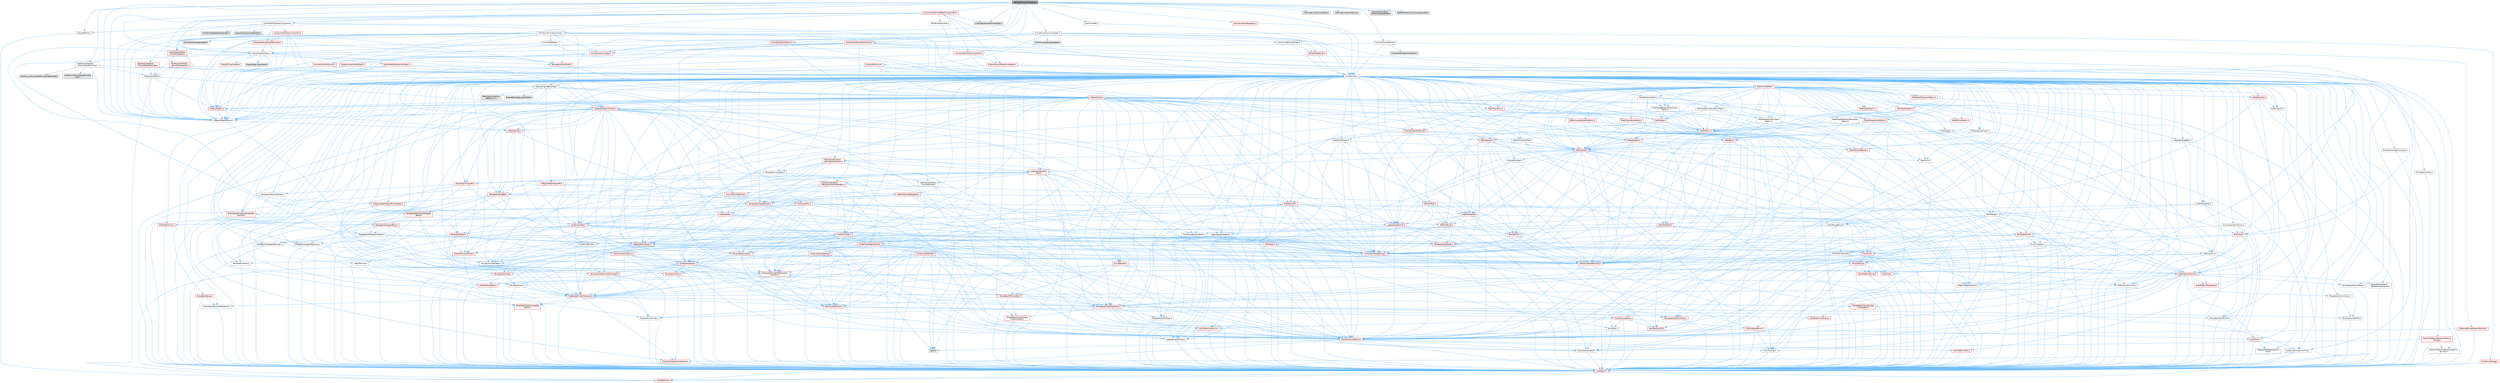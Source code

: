 digraph "SkeletalMeshComponent.h"
{
 // INTERACTIVE_SVG=YES
 // LATEX_PDF_SIZE
  bgcolor="transparent";
  edge [fontname=Helvetica,fontsize=10,labelfontname=Helvetica,labelfontsize=10];
  node [fontname=Helvetica,fontsize=10,shape=box,height=0.2,width=0.4];
  Node1 [id="Node000001",label="SkeletalMeshComponent.h",height=0.2,width=0.4,color="gray40", fillcolor="grey60", style="filled", fontcolor="black",tooltip=" "];
  Node1 -> Node2 [id="edge1_Node000001_Node000002",color="steelblue1",style="solid",tooltip=" "];
  Node2 [id="Node000002",label="CoreMinimal.h",height=0.2,width=0.4,color="grey40", fillcolor="white", style="filled",URL="$d7/d67/CoreMinimal_8h.html",tooltip=" "];
  Node2 -> Node3 [id="edge2_Node000002_Node000003",color="steelblue1",style="solid",tooltip=" "];
  Node3 [id="Node000003",label="CoreTypes.h",height=0.2,width=0.4,color="red", fillcolor="#FFF0F0", style="filled",URL="$dc/dec/CoreTypes_8h.html",tooltip=" "];
  Node3 -> Node4 [id="edge3_Node000003_Node000004",color="steelblue1",style="solid",tooltip=" "];
  Node4 [id="Node000004",label="HAL/Platform.h",height=0.2,width=0.4,color="red", fillcolor="#FFF0F0", style="filled",URL="$d9/dd0/Platform_8h.html",tooltip=" "];
  Node2 -> Node17 [id="edge4_Node000002_Node000017",color="steelblue1",style="solid",tooltip=" "];
  Node17 [id="Node000017",label="CoreFwd.h",height=0.2,width=0.4,color="red", fillcolor="#FFF0F0", style="filled",URL="$d1/d1e/CoreFwd_8h.html",tooltip=" "];
  Node17 -> Node3 [id="edge5_Node000017_Node000003",color="steelblue1",style="solid",tooltip=" "];
  Node17 -> Node18 [id="edge6_Node000017_Node000018",color="steelblue1",style="solid",tooltip=" "];
  Node18 [id="Node000018",label="Containers/ContainersFwd.h",height=0.2,width=0.4,color="grey40", fillcolor="white", style="filled",URL="$d4/d0a/ContainersFwd_8h.html",tooltip=" "];
  Node18 -> Node4 [id="edge7_Node000018_Node000004",color="steelblue1",style="solid",tooltip=" "];
  Node18 -> Node3 [id="edge8_Node000018_Node000003",color="steelblue1",style="solid",tooltip=" "];
  Node18 -> Node19 [id="edge9_Node000018_Node000019",color="steelblue1",style="solid",tooltip=" "];
  Node19 [id="Node000019",label="Traits/IsContiguousContainer.h",height=0.2,width=0.4,color="red", fillcolor="#FFF0F0", style="filled",URL="$d5/d3c/IsContiguousContainer_8h.html",tooltip=" "];
  Node19 -> Node3 [id="edge10_Node000019_Node000003",color="steelblue1",style="solid",tooltip=" "];
  Node17 -> Node23 [id="edge11_Node000017_Node000023",color="steelblue1",style="solid",tooltip=" "];
  Node23 [id="Node000023",label="UObject/UObjectHierarchy\lFwd.h",height=0.2,width=0.4,color="grey40", fillcolor="white", style="filled",URL="$d3/d13/UObjectHierarchyFwd_8h.html",tooltip=" "];
  Node2 -> Node23 [id="edge12_Node000002_Node000023",color="steelblue1",style="solid",tooltip=" "];
  Node2 -> Node18 [id="edge13_Node000002_Node000018",color="steelblue1",style="solid",tooltip=" "];
  Node2 -> Node24 [id="edge14_Node000002_Node000024",color="steelblue1",style="solid",tooltip=" "];
  Node24 [id="Node000024",label="Misc/VarArgs.h",height=0.2,width=0.4,color="grey40", fillcolor="white", style="filled",URL="$d5/d6f/VarArgs_8h.html",tooltip=" "];
  Node24 -> Node3 [id="edge15_Node000024_Node000003",color="steelblue1",style="solid",tooltip=" "];
  Node2 -> Node25 [id="edge16_Node000002_Node000025",color="steelblue1",style="solid",tooltip=" "];
  Node25 [id="Node000025",label="Logging/LogVerbosity.h",height=0.2,width=0.4,color="grey40", fillcolor="white", style="filled",URL="$d2/d8f/LogVerbosity_8h.html",tooltip=" "];
  Node25 -> Node3 [id="edge17_Node000025_Node000003",color="steelblue1",style="solid",tooltip=" "];
  Node2 -> Node26 [id="edge18_Node000002_Node000026",color="steelblue1",style="solid",tooltip=" "];
  Node26 [id="Node000026",label="Misc/OutputDevice.h",height=0.2,width=0.4,color="red", fillcolor="#FFF0F0", style="filled",URL="$d7/d32/OutputDevice_8h.html",tooltip=" "];
  Node26 -> Node17 [id="edge19_Node000026_Node000017",color="steelblue1",style="solid",tooltip=" "];
  Node26 -> Node3 [id="edge20_Node000026_Node000003",color="steelblue1",style="solid",tooltip=" "];
  Node26 -> Node25 [id="edge21_Node000026_Node000025",color="steelblue1",style="solid",tooltip=" "];
  Node26 -> Node24 [id="edge22_Node000026_Node000024",color="steelblue1",style="solid",tooltip=" "];
  Node2 -> Node32 [id="edge23_Node000002_Node000032",color="steelblue1",style="solid",tooltip=" "];
  Node32 [id="Node000032",label="HAL/PlatformCrt.h",height=0.2,width=0.4,color="red", fillcolor="#FFF0F0", style="filled",URL="$d8/d75/PlatformCrt_8h.html",tooltip=" "];
  Node2 -> Node42 [id="edge24_Node000002_Node000042",color="steelblue1",style="solid",tooltip=" "];
  Node42 [id="Node000042",label="HAL/PlatformMisc.h",height=0.2,width=0.4,color="red", fillcolor="#FFF0F0", style="filled",URL="$d0/df5/PlatformMisc_8h.html",tooltip=" "];
  Node42 -> Node3 [id="edge25_Node000042_Node000003",color="steelblue1",style="solid",tooltip=" "];
  Node2 -> Node61 [id="edge26_Node000002_Node000061",color="steelblue1",style="solid",tooltip=" "];
  Node61 [id="Node000061",label="Misc/AssertionMacros.h",height=0.2,width=0.4,color="red", fillcolor="#FFF0F0", style="filled",URL="$d0/dfa/AssertionMacros_8h.html",tooltip=" "];
  Node61 -> Node3 [id="edge27_Node000061_Node000003",color="steelblue1",style="solid",tooltip=" "];
  Node61 -> Node4 [id="edge28_Node000061_Node000004",color="steelblue1",style="solid",tooltip=" "];
  Node61 -> Node42 [id="edge29_Node000061_Node000042",color="steelblue1",style="solid",tooltip=" "];
  Node61 -> Node62 [id="edge30_Node000061_Node000062",color="steelblue1",style="solid",tooltip=" "];
  Node62 [id="Node000062",label="Templates/EnableIf.h",height=0.2,width=0.4,color="grey40", fillcolor="white", style="filled",URL="$d7/d60/EnableIf_8h.html",tooltip=" "];
  Node62 -> Node3 [id="edge31_Node000062_Node000003",color="steelblue1",style="solid",tooltip=" "];
  Node61 -> Node24 [id="edge32_Node000061_Node000024",color="steelblue1",style="solid",tooltip=" "];
  Node61 -> Node69 [id="edge33_Node000061_Node000069",color="steelblue1",style="solid",tooltip=" "];
  Node69 [id="Node000069",label="atomic",height=0.2,width=0.4,color="grey60", fillcolor="#E0E0E0", style="filled",tooltip=" "];
  Node2 -> Node70 [id="edge34_Node000002_Node000070",color="steelblue1",style="solid",tooltip=" "];
  Node70 [id="Node000070",label="Templates/IsPointer.h",height=0.2,width=0.4,color="grey40", fillcolor="white", style="filled",URL="$d7/d05/IsPointer_8h.html",tooltip=" "];
  Node70 -> Node3 [id="edge35_Node000070_Node000003",color="steelblue1",style="solid",tooltip=" "];
  Node2 -> Node71 [id="edge36_Node000002_Node000071",color="steelblue1",style="solid",tooltip=" "];
  Node71 [id="Node000071",label="HAL/PlatformMemory.h",height=0.2,width=0.4,color="red", fillcolor="#FFF0F0", style="filled",URL="$de/d68/PlatformMemory_8h.html",tooltip=" "];
  Node71 -> Node3 [id="edge37_Node000071_Node000003",color="steelblue1",style="solid",tooltip=" "];
  Node2 -> Node54 [id="edge38_Node000002_Node000054",color="steelblue1",style="solid",tooltip=" "];
  Node54 [id="Node000054",label="HAL/PlatformAtomics.h",height=0.2,width=0.4,color="red", fillcolor="#FFF0F0", style="filled",URL="$d3/d36/PlatformAtomics_8h.html",tooltip=" "];
  Node54 -> Node3 [id="edge39_Node000054_Node000003",color="steelblue1",style="solid",tooltip=" "];
  Node2 -> Node76 [id="edge40_Node000002_Node000076",color="steelblue1",style="solid",tooltip=" "];
  Node76 [id="Node000076",label="Misc/Exec.h",height=0.2,width=0.4,color="grey40", fillcolor="white", style="filled",URL="$de/ddb/Exec_8h.html",tooltip=" "];
  Node76 -> Node3 [id="edge41_Node000076_Node000003",color="steelblue1",style="solid",tooltip=" "];
  Node76 -> Node61 [id="edge42_Node000076_Node000061",color="steelblue1",style="solid",tooltip=" "];
  Node2 -> Node77 [id="edge43_Node000002_Node000077",color="steelblue1",style="solid",tooltip=" "];
  Node77 [id="Node000077",label="HAL/MemoryBase.h",height=0.2,width=0.4,color="red", fillcolor="#FFF0F0", style="filled",URL="$d6/d9f/MemoryBase_8h.html",tooltip=" "];
  Node77 -> Node3 [id="edge44_Node000077_Node000003",color="steelblue1",style="solid",tooltip=" "];
  Node77 -> Node54 [id="edge45_Node000077_Node000054",color="steelblue1",style="solid",tooltip=" "];
  Node77 -> Node32 [id="edge46_Node000077_Node000032",color="steelblue1",style="solid",tooltip=" "];
  Node77 -> Node76 [id="edge47_Node000077_Node000076",color="steelblue1",style="solid",tooltip=" "];
  Node77 -> Node26 [id="edge48_Node000077_Node000026",color="steelblue1",style="solid",tooltip=" "];
  Node2 -> Node87 [id="edge49_Node000002_Node000087",color="steelblue1",style="solid",tooltip=" "];
  Node87 [id="Node000087",label="HAL/UnrealMemory.h",height=0.2,width=0.4,color="red", fillcolor="#FFF0F0", style="filled",URL="$d9/d96/UnrealMemory_8h.html",tooltip=" "];
  Node87 -> Node3 [id="edge50_Node000087_Node000003",color="steelblue1",style="solid",tooltip=" "];
  Node87 -> Node77 [id="edge51_Node000087_Node000077",color="steelblue1",style="solid",tooltip=" "];
  Node87 -> Node71 [id="edge52_Node000087_Node000071",color="steelblue1",style="solid",tooltip=" "];
  Node87 -> Node70 [id="edge53_Node000087_Node000070",color="steelblue1",style="solid",tooltip=" "];
  Node2 -> Node89 [id="edge54_Node000002_Node000089",color="steelblue1",style="solid",tooltip=" "];
  Node89 [id="Node000089",label="Templates/IsArithmetic.h",height=0.2,width=0.4,color="grey40", fillcolor="white", style="filled",URL="$d2/d5d/IsArithmetic_8h.html",tooltip=" "];
  Node89 -> Node3 [id="edge55_Node000089_Node000003",color="steelblue1",style="solid",tooltip=" "];
  Node2 -> Node83 [id="edge56_Node000002_Node000083",color="steelblue1",style="solid",tooltip=" "];
  Node83 [id="Node000083",label="Templates/AndOrNot.h",height=0.2,width=0.4,color="grey40", fillcolor="white", style="filled",URL="$db/d0a/AndOrNot_8h.html",tooltip=" "];
  Node83 -> Node3 [id="edge57_Node000083_Node000003",color="steelblue1",style="solid",tooltip=" "];
  Node2 -> Node90 [id="edge58_Node000002_Node000090",color="steelblue1",style="solid",tooltip=" "];
  Node90 [id="Node000090",label="Templates/IsPODType.h",height=0.2,width=0.4,color="grey40", fillcolor="white", style="filled",URL="$d7/db1/IsPODType_8h.html",tooltip=" "];
  Node90 -> Node3 [id="edge59_Node000090_Node000003",color="steelblue1",style="solid",tooltip=" "];
  Node2 -> Node91 [id="edge60_Node000002_Node000091",color="steelblue1",style="solid",tooltip=" "];
  Node91 [id="Node000091",label="Templates/IsUECoreType.h",height=0.2,width=0.4,color="red", fillcolor="#FFF0F0", style="filled",URL="$d1/db8/IsUECoreType_8h.html",tooltip=" "];
  Node91 -> Node3 [id="edge61_Node000091_Node000003",color="steelblue1",style="solid",tooltip=" "];
  Node2 -> Node84 [id="edge62_Node000002_Node000084",color="steelblue1",style="solid",tooltip=" "];
  Node84 [id="Node000084",label="Templates/IsTriviallyCopy\lConstructible.h",height=0.2,width=0.4,color="red", fillcolor="#FFF0F0", style="filled",URL="$d3/d78/IsTriviallyCopyConstructible_8h.html",tooltip=" "];
  Node84 -> Node3 [id="edge63_Node000084_Node000003",color="steelblue1",style="solid",tooltip=" "];
  Node2 -> Node92 [id="edge64_Node000002_Node000092",color="steelblue1",style="solid",tooltip=" "];
  Node92 [id="Node000092",label="Templates/UnrealTypeTraits.h",height=0.2,width=0.4,color="red", fillcolor="#FFF0F0", style="filled",URL="$d2/d2d/UnrealTypeTraits_8h.html",tooltip=" "];
  Node92 -> Node3 [id="edge65_Node000092_Node000003",color="steelblue1",style="solid",tooltip=" "];
  Node92 -> Node70 [id="edge66_Node000092_Node000070",color="steelblue1",style="solid",tooltip=" "];
  Node92 -> Node61 [id="edge67_Node000092_Node000061",color="steelblue1",style="solid",tooltip=" "];
  Node92 -> Node83 [id="edge68_Node000092_Node000083",color="steelblue1",style="solid",tooltip=" "];
  Node92 -> Node62 [id="edge69_Node000092_Node000062",color="steelblue1",style="solid",tooltip=" "];
  Node92 -> Node89 [id="edge70_Node000092_Node000089",color="steelblue1",style="solid",tooltip=" "];
  Node92 -> Node90 [id="edge71_Node000092_Node000090",color="steelblue1",style="solid",tooltip=" "];
  Node92 -> Node91 [id="edge72_Node000092_Node000091",color="steelblue1",style="solid",tooltip=" "];
  Node92 -> Node84 [id="edge73_Node000092_Node000084",color="steelblue1",style="solid",tooltip=" "];
  Node2 -> Node62 [id="edge74_Node000002_Node000062",color="steelblue1",style="solid",tooltip=" "];
  Node2 -> Node94 [id="edge75_Node000002_Node000094",color="steelblue1",style="solid",tooltip=" "];
  Node94 [id="Node000094",label="Templates/RemoveReference.h",height=0.2,width=0.4,color="grey40", fillcolor="white", style="filled",URL="$da/dbe/RemoveReference_8h.html",tooltip=" "];
  Node94 -> Node3 [id="edge76_Node000094_Node000003",color="steelblue1",style="solid",tooltip=" "];
  Node2 -> Node95 [id="edge77_Node000002_Node000095",color="steelblue1",style="solid",tooltip=" "];
  Node95 [id="Node000095",label="Templates/IntegralConstant.h",height=0.2,width=0.4,color="grey40", fillcolor="white", style="filled",URL="$db/d1b/IntegralConstant_8h.html",tooltip=" "];
  Node95 -> Node3 [id="edge78_Node000095_Node000003",color="steelblue1",style="solid",tooltip=" "];
  Node2 -> Node96 [id="edge79_Node000002_Node000096",color="steelblue1",style="solid",tooltip=" "];
  Node96 [id="Node000096",label="Templates/IsClass.h",height=0.2,width=0.4,color="grey40", fillcolor="white", style="filled",URL="$db/dcb/IsClass_8h.html",tooltip=" "];
  Node96 -> Node3 [id="edge80_Node000096_Node000003",color="steelblue1",style="solid",tooltip=" "];
  Node2 -> Node97 [id="edge81_Node000002_Node000097",color="steelblue1",style="solid",tooltip=" "];
  Node97 [id="Node000097",label="Templates/TypeCompatible\lBytes.h",height=0.2,width=0.4,color="red", fillcolor="#FFF0F0", style="filled",URL="$df/d0a/TypeCompatibleBytes_8h.html",tooltip=" "];
  Node97 -> Node3 [id="edge82_Node000097_Node000003",color="steelblue1",style="solid",tooltip=" "];
  Node2 -> Node19 [id="edge83_Node000002_Node000019",color="steelblue1",style="solid",tooltip=" "];
  Node2 -> Node98 [id="edge84_Node000002_Node000098",color="steelblue1",style="solid",tooltip=" "];
  Node98 [id="Node000098",label="Templates/UnrealTemplate.h",height=0.2,width=0.4,color="red", fillcolor="#FFF0F0", style="filled",URL="$d4/d24/UnrealTemplate_8h.html",tooltip=" "];
  Node98 -> Node3 [id="edge85_Node000098_Node000003",color="steelblue1",style="solid",tooltip=" "];
  Node98 -> Node70 [id="edge86_Node000098_Node000070",color="steelblue1",style="solid",tooltip=" "];
  Node98 -> Node87 [id="edge87_Node000098_Node000087",color="steelblue1",style="solid",tooltip=" "];
  Node98 -> Node92 [id="edge88_Node000098_Node000092",color="steelblue1",style="solid",tooltip=" "];
  Node98 -> Node94 [id="edge89_Node000098_Node000094",color="steelblue1",style="solid",tooltip=" "];
  Node98 -> Node97 [id="edge90_Node000098_Node000097",color="steelblue1",style="solid",tooltip=" "];
  Node98 -> Node19 [id="edge91_Node000098_Node000019",color="steelblue1",style="solid",tooltip=" "];
  Node2 -> Node47 [id="edge92_Node000002_Node000047",color="steelblue1",style="solid",tooltip=" "];
  Node47 [id="Node000047",label="Math/NumericLimits.h",height=0.2,width=0.4,color="grey40", fillcolor="white", style="filled",URL="$df/d1b/NumericLimits_8h.html",tooltip=" "];
  Node47 -> Node3 [id="edge93_Node000047_Node000003",color="steelblue1",style="solid",tooltip=" "];
  Node2 -> Node102 [id="edge94_Node000002_Node000102",color="steelblue1",style="solid",tooltip=" "];
  Node102 [id="Node000102",label="HAL/PlatformMath.h",height=0.2,width=0.4,color="red", fillcolor="#FFF0F0", style="filled",URL="$dc/d53/PlatformMath_8h.html",tooltip=" "];
  Node102 -> Node3 [id="edge95_Node000102_Node000003",color="steelblue1",style="solid",tooltip=" "];
  Node2 -> Node85 [id="edge96_Node000002_Node000085",color="steelblue1",style="solid",tooltip=" "];
  Node85 [id="Node000085",label="Templates/IsTriviallyCopy\lAssignable.h",height=0.2,width=0.4,color="red", fillcolor="#FFF0F0", style="filled",URL="$d2/df2/IsTriviallyCopyAssignable_8h.html",tooltip=" "];
  Node85 -> Node3 [id="edge97_Node000085_Node000003",color="steelblue1",style="solid",tooltip=" "];
  Node2 -> Node110 [id="edge98_Node000002_Node000110",color="steelblue1",style="solid",tooltip=" "];
  Node110 [id="Node000110",label="Templates/MemoryOps.h",height=0.2,width=0.4,color="red", fillcolor="#FFF0F0", style="filled",URL="$db/dea/MemoryOps_8h.html",tooltip=" "];
  Node110 -> Node3 [id="edge99_Node000110_Node000003",color="steelblue1",style="solid",tooltip=" "];
  Node110 -> Node87 [id="edge100_Node000110_Node000087",color="steelblue1",style="solid",tooltip=" "];
  Node110 -> Node85 [id="edge101_Node000110_Node000085",color="steelblue1",style="solid",tooltip=" "];
  Node110 -> Node84 [id="edge102_Node000110_Node000084",color="steelblue1",style="solid",tooltip=" "];
  Node110 -> Node92 [id="edge103_Node000110_Node000092",color="steelblue1",style="solid",tooltip=" "];
  Node2 -> Node111 [id="edge104_Node000002_Node000111",color="steelblue1",style="solid",tooltip=" "];
  Node111 [id="Node000111",label="Containers/ContainerAllocation\lPolicies.h",height=0.2,width=0.4,color="red", fillcolor="#FFF0F0", style="filled",URL="$d7/dff/ContainerAllocationPolicies_8h.html",tooltip=" "];
  Node111 -> Node3 [id="edge105_Node000111_Node000003",color="steelblue1",style="solid",tooltip=" "];
  Node111 -> Node111 [id="edge106_Node000111_Node000111",color="steelblue1",style="solid",tooltip=" "];
  Node111 -> Node102 [id="edge107_Node000111_Node000102",color="steelblue1",style="solid",tooltip=" "];
  Node111 -> Node87 [id="edge108_Node000111_Node000087",color="steelblue1",style="solid",tooltip=" "];
  Node111 -> Node47 [id="edge109_Node000111_Node000047",color="steelblue1",style="solid",tooltip=" "];
  Node111 -> Node61 [id="edge110_Node000111_Node000061",color="steelblue1",style="solid",tooltip=" "];
  Node111 -> Node110 [id="edge111_Node000111_Node000110",color="steelblue1",style="solid",tooltip=" "];
  Node111 -> Node97 [id="edge112_Node000111_Node000097",color="steelblue1",style="solid",tooltip=" "];
  Node2 -> Node114 [id="edge113_Node000002_Node000114",color="steelblue1",style="solid",tooltip=" "];
  Node114 [id="Node000114",label="Templates/IsEnumClass.h",height=0.2,width=0.4,color="grey40", fillcolor="white", style="filled",URL="$d7/d15/IsEnumClass_8h.html",tooltip=" "];
  Node114 -> Node3 [id="edge114_Node000114_Node000003",color="steelblue1",style="solid",tooltip=" "];
  Node114 -> Node83 [id="edge115_Node000114_Node000083",color="steelblue1",style="solid",tooltip=" "];
  Node2 -> Node115 [id="edge116_Node000002_Node000115",color="steelblue1",style="solid",tooltip=" "];
  Node115 [id="Node000115",label="HAL/PlatformProperties.h",height=0.2,width=0.4,color="red", fillcolor="#FFF0F0", style="filled",URL="$d9/db0/PlatformProperties_8h.html",tooltip=" "];
  Node115 -> Node3 [id="edge117_Node000115_Node000003",color="steelblue1",style="solid",tooltip=" "];
  Node2 -> Node118 [id="edge118_Node000002_Node000118",color="steelblue1",style="solid",tooltip=" "];
  Node118 [id="Node000118",label="Misc/EngineVersionBase.h",height=0.2,width=0.4,color="grey40", fillcolor="white", style="filled",URL="$d5/d2b/EngineVersionBase_8h.html",tooltip=" "];
  Node118 -> Node3 [id="edge119_Node000118_Node000003",color="steelblue1",style="solid",tooltip=" "];
  Node2 -> Node119 [id="edge120_Node000002_Node000119",color="steelblue1",style="solid",tooltip=" "];
  Node119 [id="Node000119",label="Internationalization\l/TextNamespaceFwd.h",height=0.2,width=0.4,color="grey40", fillcolor="white", style="filled",URL="$d8/d97/TextNamespaceFwd_8h.html",tooltip=" "];
  Node119 -> Node3 [id="edge121_Node000119_Node000003",color="steelblue1",style="solid",tooltip=" "];
  Node2 -> Node120 [id="edge122_Node000002_Node000120",color="steelblue1",style="solid",tooltip=" "];
  Node120 [id="Node000120",label="Serialization/Archive.h",height=0.2,width=0.4,color="red", fillcolor="#FFF0F0", style="filled",URL="$d7/d3b/Archive_8h.html",tooltip=" "];
  Node120 -> Node17 [id="edge123_Node000120_Node000017",color="steelblue1",style="solid",tooltip=" "];
  Node120 -> Node3 [id="edge124_Node000120_Node000003",color="steelblue1",style="solid",tooltip=" "];
  Node120 -> Node115 [id="edge125_Node000120_Node000115",color="steelblue1",style="solid",tooltip=" "];
  Node120 -> Node119 [id="edge126_Node000120_Node000119",color="steelblue1",style="solid",tooltip=" "];
  Node120 -> Node61 [id="edge127_Node000120_Node000061",color="steelblue1",style="solid",tooltip=" "];
  Node120 -> Node118 [id="edge128_Node000120_Node000118",color="steelblue1",style="solid",tooltip=" "];
  Node120 -> Node24 [id="edge129_Node000120_Node000024",color="steelblue1",style="solid",tooltip=" "];
  Node120 -> Node62 [id="edge130_Node000120_Node000062",color="steelblue1",style="solid",tooltip=" "];
  Node120 -> Node114 [id="edge131_Node000120_Node000114",color="steelblue1",style="solid",tooltip=" "];
  Node120 -> Node98 [id="edge132_Node000120_Node000098",color="steelblue1",style="solid",tooltip=" "];
  Node120 -> Node123 [id="edge133_Node000120_Node000123",color="steelblue1",style="solid",tooltip=" "];
  Node123 [id="Node000123",label="UObject/ObjectVersion.h",height=0.2,width=0.4,color="grey40", fillcolor="white", style="filled",URL="$da/d63/ObjectVersion_8h.html",tooltip=" "];
  Node123 -> Node3 [id="edge134_Node000123_Node000003",color="steelblue1",style="solid",tooltip=" "];
  Node2 -> Node124 [id="edge135_Node000002_Node000124",color="steelblue1",style="solid",tooltip=" "];
  Node124 [id="Node000124",label="Templates/Less.h",height=0.2,width=0.4,color="grey40", fillcolor="white", style="filled",URL="$de/dc8/Less_8h.html",tooltip=" "];
  Node124 -> Node3 [id="edge136_Node000124_Node000003",color="steelblue1",style="solid",tooltip=" "];
  Node124 -> Node98 [id="edge137_Node000124_Node000098",color="steelblue1",style="solid",tooltip=" "];
  Node2 -> Node125 [id="edge138_Node000002_Node000125",color="steelblue1",style="solid",tooltip=" "];
  Node125 [id="Node000125",label="Templates/Sorting.h",height=0.2,width=0.4,color="red", fillcolor="#FFF0F0", style="filled",URL="$d3/d9e/Sorting_8h.html",tooltip=" "];
  Node125 -> Node3 [id="edge139_Node000125_Node000003",color="steelblue1",style="solid",tooltip=" "];
  Node125 -> Node102 [id="edge140_Node000125_Node000102",color="steelblue1",style="solid",tooltip=" "];
  Node125 -> Node124 [id="edge141_Node000125_Node000124",color="steelblue1",style="solid",tooltip=" "];
  Node2 -> Node136 [id="edge142_Node000002_Node000136",color="steelblue1",style="solid",tooltip=" "];
  Node136 [id="Node000136",label="Misc/Char.h",height=0.2,width=0.4,color="red", fillcolor="#FFF0F0", style="filled",URL="$d0/d58/Char_8h.html",tooltip=" "];
  Node136 -> Node3 [id="edge143_Node000136_Node000003",color="steelblue1",style="solid",tooltip=" "];
  Node2 -> Node139 [id="edge144_Node000002_Node000139",color="steelblue1",style="solid",tooltip=" "];
  Node139 [id="Node000139",label="GenericPlatform/GenericPlatform\lStricmp.h",height=0.2,width=0.4,color="grey40", fillcolor="white", style="filled",URL="$d2/d86/GenericPlatformStricmp_8h.html",tooltip=" "];
  Node139 -> Node3 [id="edge145_Node000139_Node000003",color="steelblue1",style="solid",tooltip=" "];
  Node2 -> Node140 [id="edge146_Node000002_Node000140",color="steelblue1",style="solid",tooltip=" "];
  Node140 [id="Node000140",label="GenericPlatform/GenericPlatform\lString.h",height=0.2,width=0.4,color="red", fillcolor="#FFF0F0", style="filled",URL="$dd/d20/GenericPlatformString_8h.html",tooltip=" "];
  Node140 -> Node3 [id="edge147_Node000140_Node000003",color="steelblue1",style="solid",tooltip=" "];
  Node140 -> Node139 [id="edge148_Node000140_Node000139",color="steelblue1",style="solid",tooltip=" "];
  Node140 -> Node62 [id="edge149_Node000140_Node000062",color="steelblue1",style="solid",tooltip=" "];
  Node2 -> Node73 [id="edge150_Node000002_Node000073",color="steelblue1",style="solid",tooltip=" "];
  Node73 [id="Node000073",label="HAL/PlatformString.h",height=0.2,width=0.4,color="red", fillcolor="#FFF0F0", style="filled",URL="$db/db5/PlatformString_8h.html",tooltip=" "];
  Node73 -> Node3 [id="edge151_Node000073_Node000003",color="steelblue1",style="solid",tooltip=" "];
  Node2 -> Node143 [id="edge152_Node000002_Node000143",color="steelblue1",style="solid",tooltip=" "];
  Node143 [id="Node000143",label="Misc/CString.h",height=0.2,width=0.4,color="red", fillcolor="#FFF0F0", style="filled",URL="$d2/d49/CString_8h.html",tooltip=" "];
  Node143 -> Node3 [id="edge153_Node000143_Node000003",color="steelblue1",style="solid",tooltip=" "];
  Node143 -> Node32 [id="edge154_Node000143_Node000032",color="steelblue1",style="solid",tooltip=" "];
  Node143 -> Node73 [id="edge155_Node000143_Node000073",color="steelblue1",style="solid",tooltip=" "];
  Node143 -> Node61 [id="edge156_Node000143_Node000061",color="steelblue1",style="solid",tooltip=" "];
  Node143 -> Node136 [id="edge157_Node000143_Node000136",color="steelblue1",style="solid",tooltip=" "];
  Node143 -> Node24 [id="edge158_Node000143_Node000024",color="steelblue1",style="solid",tooltip=" "];
  Node2 -> Node144 [id="edge159_Node000002_Node000144",color="steelblue1",style="solid",tooltip=" "];
  Node144 [id="Node000144",label="Misc/Crc.h",height=0.2,width=0.4,color="red", fillcolor="#FFF0F0", style="filled",URL="$d4/dd2/Crc_8h.html",tooltip=" "];
  Node144 -> Node3 [id="edge160_Node000144_Node000003",color="steelblue1",style="solid",tooltip=" "];
  Node144 -> Node73 [id="edge161_Node000144_Node000073",color="steelblue1",style="solid",tooltip=" "];
  Node144 -> Node61 [id="edge162_Node000144_Node000061",color="steelblue1",style="solid",tooltip=" "];
  Node144 -> Node143 [id="edge163_Node000144_Node000143",color="steelblue1",style="solid",tooltip=" "];
  Node144 -> Node136 [id="edge164_Node000144_Node000136",color="steelblue1",style="solid",tooltip=" "];
  Node144 -> Node92 [id="edge165_Node000144_Node000092",color="steelblue1",style="solid",tooltip=" "];
  Node2 -> Node135 [id="edge166_Node000002_Node000135",color="steelblue1",style="solid",tooltip=" "];
  Node135 [id="Node000135",label="Math/UnrealMathUtility.h",height=0.2,width=0.4,color="red", fillcolor="#FFF0F0", style="filled",URL="$db/db8/UnrealMathUtility_8h.html",tooltip=" "];
  Node135 -> Node3 [id="edge167_Node000135_Node000003",color="steelblue1",style="solid",tooltip=" "];
  Node135 -> Node61 [id="edge168_Node000135_Node000061",color="steelblue1",style="solid",tooltip=" "];
  Node135 -> Node102 [id="edge169_Node000135_Node000102",color="steelblue1",style="solid",tooltip=" "];
  Node2 -> Node145 [id="edge170_Node000002_Node000145",color="steelblue1",style="solid",tooltip=" "];
  Node145 [id="Node000145",label="Containers/UnrealString.h",height=0.2,width=0.4,color="red", fillcolor="#FFF0F0", style="filled",URL="$d5/dba/UnrealString_8h.html",tooltip=" "];
  Node2 -> Node149 [id="edge171_Node000002_Node000149",color="steelblue1",style="solid",tooltip=" "];
  Node149 [id="Node000149",label="Containers/Array.h",height=0.2,width=0.4,color="red", fillcolor="#FFF0F0", style="filled",URL="$df/dd0/Array_8h.html",tooltip=" "];
  Node149 -> Node3 [id="edge172_Node000149_Node000003",color="steelblue1",style="solid",tooltip=" "];
  Node149 -> Node61 [id="edge173_Node000149_Node000061",color="steelblue1",style="solid",tooltip=" "];
  Node149 -> Node87 [id="edge174_Node000149_Node000087",color="steelblue1",style="solid",tooltip=" "];
  Node149 -> Node92 [id="edge175_Node000149_Node000092",color="steelblue1",style="solid",tooltip=" "];
  Node149 -> Node98 [id="edge176_Node000149_Node000098",color="steelblue1",style="solid",tooltip=" "];
  Node149 -> Node111 [id="edge177_Node000149_Node000111",color="steelblue1",style="solid",tooltip=" "];
  Node149 -> Node120 [id="edge178_Node000149_Node000120",color="steelblue1",style="solid",tooltip=" "];
  Node149 -> Node128 [id="edge179_Node000149_Node000128",color="steelblue1",style="solid",tooltip=" "];
  Node128 [id="Node000128",label="Templates/Invoke.h",height=0.2,width=0.4,color="red", fillcolor="#FFF0F0", style="filled",URL="$d7/deb/Invoke_8h.html",tooltip=" "];
  Node128 -> Node3 [id="edge180_Node000128_Node000003",color="steelblue1",style="solid",tooltip=" "];
  Node128 -> Node98 [id="edge181_Node000128_Node000098",color="steelblue1",style="solid",tooltip=" "];
  Node149 -> Node124 [id="edge182_Node000149_Node000124",color="steelblue1",style="solid",tooltip=" "];
  Node149 -> Node125 [id="edge183_Node000149_Node000125",color="steelblue1",style="solid",tooltip=" "];
  Node149 -> Node172 [id="edge184_Node000149_Node000172",color="steelblue1",style="solid",tooltip=" "];
  Node172 [id="Node000172",label="Templates/AlignmentTemplates.h",height=0.2,width=0.4,color="red", fillcolor="#FFF0F0", style="filled",URL="$dd/d32/AlignmentTemplates_8h.html",tooltip=" "];
  Node172 -> Node3 [id="edge185_Node000172_Node000003",color="steelblue1",style="solid",tooltip=" "];
  Node172 -> Node70 [id="edge186_Node000172_Node000070",color="steelblue1",style="solid",tooltip=" "];
  Node2 -> Node173 [id="edge187_Node000002_Node000173",color="steelblue1",style="solid",tooltip=" "];
  Node173 [id="Node000173",label="Misc/FrameNumber.h",height=0.2,width=0.4,color="grey40", fillcolor="white", style="filled",URL="$dd/dbd/FrameNumber_8h.html",tooltip=" "];
  Node173 -> Node3 [id="edge188_Node000173_Node000003",color="steelblue1",style="solid",tooltip=" "];
  Node173 -> Node47 [id="edge189_Node000173_Node000047",color="steelblue1",style="solid",tooltip=" "];
  Node173 -> Node135 [id="edge190_Node000173_Node000135",color="steelblue1",style="solid",tooltip=" "];
  Node173 -> Node62 [id="edge191_Node000173_Node000062",color="steelblue1",style="solid",tooltip=" "];
  Node173 -> Node92 [id="edge192_Node000173_Node000092",color="steelblue1",style="solid",tooltip=" "];
  Node2 -> Node174 [id="edge193_Node000002_Node000174",color="steelblue1",style="solid",tooltip=" "];
  Node174 [id="Node000174",label="Misc/Timespan.h",height=0.2,width=0.4,color="grey40", fillcolor="white", style="filled",URL="$da/dd9/Timespan_8h.html",tooltip=" "];
  Node174 -> Node3 [id="edge194_Node000174_Node000003",color="steelblue1",style="solid",tooltip=" "];
  Node174 -> Node175 [id="edge195_Node000174_Node000175",color="steelblue1",style="solid",tooltip=" "];
  Node175 [id="Node000175",label="Math/Interval.h",height=0.2,width=0.4,color="grey40", fillcolor="white", style="filled",URL="$d1/d55/Interval_8h.html",tooltip=" "];
  Node175 -> Node3 [id="edge196_Node000175_Node000003",color="steelblue1",style="solid",tooltip=" "];
  Node175 -> Node89 [id="edge197_Node000175_Node000089",color="steelblue1",style="solid",tooltip=" "];
  Node175 -> Node92 [id="edge198_Node000175_Node000092",color="steelblue1",style="solid",tooltip=" "];
  Node175 -> Node47 [id="edge199_Node000175_Node000047",color="steelblue1",style="solid",tooltip=" "];
  Node175 -> Node135 [id="edge200_Node000175_Node000135",color="steelblue1",style="solid",tooltip=" "];
  Node174 -> Node135 [id="edge201_Node000174_Node000135",color="steelblue1",style="solid",tooltip=" "];
  Node174 -> Node61 [id="edge202_Node000174_Node000061",color="steelblue1",style="solid",tooltip=" "];
  Node2 -> Node176 [id="edge203_Node000002_Node000176",color="steelblue1",style="solid",tooltip=" "];
  Node176 [id="Node000176",label="Containers/StringConv.h",height=0.2,width=0.4,color="red", fillcolor="#FFF0F0", style="filled",URL="$d3/ddf/StringConv_8h.html",tooltip=" "];
  Node176 -> Node3 [id="edge204_Node000176_Node000003",color="steelblue1",style="solid",tooltip=" "];
  Node176 -> Node61 [id="edge205_Node000176_Node000061",color="steelblue1",style="solid",tooltip=" "];
  Node176 -> Node111 [id="edge206_Node000176_Node000111",color="steelblue1",style="solid",tooltip=" "];
  Node176 -> Node149 [id="edge207_Node000176_Node000149",color="steelblue1",style="solid",tooltip=" "];
  Node176 -> Node143 [id="edge208_Node000176_Node000143",color="steelblue1",style="solid",tooltip=" "];
  Node176 -> Node177 [id="edge209_Node000176_Node000177",color="steelblue1",style="solid",tooltip=" "];
  Node177 [id="Node000177",label="Templates/IsArray.h",height=0.2,width=0.4,color="grey40", fillcolor="white", style="filled",URL="$d8/d8d/IsArray_8h.html",tooltip=" "];
  Node177 -> Node3 [id="edge210_Node000177_Node000003",color="steelblue1",style="solid",tooltip=" "];
  Node176 -> Node98 [id="edge211_Node000176_Node000098",color="steelblue1",style="solid",tooltip=" "];
  Node176 -> Node92 [id="edge212_Node000176_Node000092",color="steelblue1",style="solid",tooltip=" "];
  Node176 -> Node19 [id="edge213_Node000176_Node000019",color="steelblue1",style="solid",tooltip=" "];
  Node2 -> Node178 [id="edge214_Node000002_Node000178",color="steelblue1",style="solid",tooltip=" "];
  Node178 [id="Node000178",label="UObject/UnrealNames.h",height=0.2,width=0.4,color="red", fillcolor="#FFF0F0", style="filled",URL="$d8/db1/UnrealNames_8h.html",tooltip=" "];
  Node178 -> Node3 [id="edge215_Node000178_Node000003",color="steelblue1",style="solid",tooltip=" "];
  Node2 -> Node180 [id="edge216_Node000002_Node000180",color="steelblue1",style="solid",tooltip=" "];
  Node180 [id="Node000180",label="UObject/NameTypes.h",height=0.2,width=0.4,color="red", fillcolor="#FFF0F0", style="filled",URL="$d6/d35/NameTypes_8h.html",tooltip=" "];
  Node180 -> Node3 [id="edge217_Node000180_Node000003",color="steelblue1",style="solid",tooltip=" "];
  Node180 -> Node61 [id="edge218_Node000180_Node000061",color="steelblue1",style="solid",tooltip=" "];
  Node180 -> Node87 [id="edge219_Node000180_Node000087",color="steelblue1",style="solid",tooltip=" "];
  Node180 -> Node92 [id="edge220_Node000180_Node000092",color="steelblue1",style="solid",tooltip=" "];
  Node180 -> Node98 [id="edge221_Node000180_Node000098",color="steelblue1",style="solid",tooltip=" "];
  Node180 -> Node145 [id="edge222_Node000180_Node000145",color="steelblue1",style="solid",tooltip=" "];
  Node180 -> Node176 [id="edge223_Node000180_Node000176",color="steelblue1",style="solid",tooltip=" "];
  Node180 -> Node178 [id="edge224_Node000180_Node000178",color="steelblue1",style="solid",tooltip=" "];
  Node2 -> Node188 [id="edge225_Node000002_Node000188",color="steelblue1",style="solid",tooltip=" "];
  Node188 [id="Node000188",label="Misc/Parse.h",height=0.2,width=0.4,color="red", fillcolor="#FFF0F0", style="filled",URL="$dc/d71/Parse_8h.html",tooltip=" "];
  Node188 -> Node145 [id="edge226_Node000188_Node000145",color="steelblue1",style="solid",tooltip=" "];
  Node188 -> Node3 [id="edge227_Node000188_Node000003",color="steelblue1",style="solid",tooltip=" "];
  Node188 -> Node32 [id="edge228_Node000188_Node000032",color="steelblue1",style="solid",tooltip=" "];
  Node188 -> Node49 [id="edge229_Node000188_Node000049",color="steelblue1",style="solid",tooltip=" "];
  Node49 [id="Node000049",label="Misc/EnumClassFlags.h",height=0.2,width=0.4,color="grey40", fillcolor="white", style="filled",URL="$d8/de7/EnumClassFlags_8h.html",tooltip=" "];
  Node188 -> Node189 [id="edge230_Node000188_Node000189",color="steelblue1",style="solid",tooltip=" "];
  Node189 [id="Node000189",label="Templates/Function.h",height=0.2,width=0.4,color="red", fillcolor="#FFF0F0", style="filled",URL="$df/df5/Function_8h.html",tooltip=" "];
  Node189 -> Node3 [id="edge231_Node000189_Node000003",color="steelblue1",style="solid",tooltip=" "];
  Node189 -> Node61 [id="edge232_Node000189_Node000061",color="steelblue1",style="solid",tooltip=" "];
  Node189 -> Node87 [id="edge233_Node000189_Node000087",color="steelblue1",style="solid",tooltip=" "];
  Node189 -> Node92 [id="edge234_Node000189_Node000092",color="steelblue1",style="solid",tooltip=" "];
  Node189 -> Node128 [id="edge235_Node000189_Node000128",color="steelblue1",style="solid",tooltip=" "];
  Node189 -> Node98 [id="edge236_Node000189_Node000098",color="steelblue1",style="solid",tooltip=" "];
  Node189 -> Node135 [id="edge237_Node000189_Node000135",color="steelblue1",style="solid",tooltip=" "];
  Node2 -> Node172 [id="edge238_Node000002_Node000172",color="steelblue1",style="solid",tooltip=" "];
  Node2 -> Node191 [id="edge239_Node000002_Node000191",color="steelblue1",style="solid",tooltip=" "];
  Node191 [id="Node000191",label="Misc/StructBuilder.h",height=0.2,width=0.4,color="grey40", fillcolor="white", style="filled",URL="$d9/db3/StructBuilder_8h.html",tooltip=" "];
  Node191 -> Node3 [id="edge240_Node000191_Node000003",color="steelblue1",style="solid",tooltip=" "];
  Node191 -> Node135 [id="edge241_Node000191_Node000135",color="steelblue1",style="solid",tooltip=" "];
  Node191 -> Node172 [id="edge242_Node000191_Node000172",color="steelblue1",style="solid",tooltip=" "];
  Node2 -> Node104 [id="edge243_Node000002_Node000104",color="steelblue1",style="solid",tooltip=" "];
  Node104 [id="Node000104",label="Templates/Decay.h",height=0.2,width=0.4,color="red", fillcolor="#FFF0F0", style="filled",URL="$dd/d0f/Decay_8h.html",tooltip=" "];
  Node104 -> Node3 [id="edge244_Node000104_Node000003",color="steelblue1",style="solid",tooltip=" "];
  Node104 -> Node94 [id="edge245_Node000104_Node000094",color="steelblue1",style="solid",tooltip=" "];
  Node2 -> Node192 [id="edge246_Node000002_Node000192",color="steelblue1",style="solid",tooltip=" "];
  Node192 [id="Node000192",label="Templates/PointerIsConvertible\lFromTo.h",height=0.2,width=0.4,color="red", fillcolor="#FFF0F0", style="filled",URL="$d6/d65/PointerIsConvertibleFromTo_8h.html",tooltip=" "];
  Node192 -> Node3 [id="edge247_Node000192_Node000003",color="steelblue1",style="solid",tooltip=" "];
  Node2 -> Node128 [id="edge248_Node000002_Node000128",color="steelblue1",style="solid",tooltip=" "];
  Node2 -> Node189 [id="edge249_Node000002_Node000189",color="steelblue1",style="solid",tooltip=" "];
  Node2 -> Node161 [id="edge250_Node000002_Node000161",color="steelblue1",style="solid",tooltip=" "];
  Node161 [id="Node000161",label="Templates/TypeHash.h",height=0.2,width=0.4,color="red", fillcolor="#FFF0F0", style="filled",URL="$d1/d62/TypeHash_8h.html",tooltip=" "];
  Node161 -> Node3 [id="edge251_Node000161_Node000003",color="steelblue1",style="solid",tooltip=" "];
  Node161 -> Node144 [id="edge252_Node000161_Node000144",color="steelblue1",style="solid",tooltip=" "];
  Node2 -> Node193 [id="edge253_Node000002_Node000193",color="steelblue1",style="solid",tooltip=" "];
  Node193 [id="Node000193",label="Containers/ScriptArray.h",height=0.2,width=0.4,color="red", fillcolor="#FFF0F0", style="filled",URL="$dc/daf/ScriptArray_8h.html",tooltip=" "];
  Node193 -> Node3 [id="edge254_Node000193_Node000003",color="steelblue1",style="solid",tooltip=" "];
  Node193 -> Node61 [id="edge255_Node000193_Node000061",color="steelblue1",style="solid",tooltip=" "];
  Node193 -> Node87 [id="edge256_Node000193_Node000087",color="steelblue1",style="solid",tooltip=" "];
  Node193 -> Node111 [id="edge257_Node000193_Node000111",color="steelblue1",style="solid",tooltip=" "];
  Node193 -> Node149 [id="edge258_Node000193_Node000149",color="steelblue1",style="solid",tooltip=" "];
  Node2 -> Node194 [id="edge259_Node000002_Node000194",color="steelblue1",style="solid",tooltip=" "];
  Node194 [id="Node000194",label="Containers/BitArray.h",height=0.2,width=0.4,color="red", fillcolor="#FFF0F0", style="filled",URL="$d1/de4/BitArray_8h.html",tooltip=" "];
  Node194 -> Node111 [id="edge260_Node000194_Node000111",color="steelblue1",style="solid",tooltip=" "];
  Node194 -> Node3 [id="edge261_Node000194_Node000003",color="steelblue1",style="solid",tooltip=" "];
  Node194 -> Node54 [id="edge262_Node000194_Node000054",color="steelblue1",style="solid",tooltip=" "];
  Node194 -> Node87 [id="edge263_Node000194_Node000087",color="steelblue1",style="solid",tooltip=" "];
  Node194 -> Node135 [id="edge264_Node000194_Node000135",color="steelblue1",style="solid",tooltip=" "];
  Node194 -> Node61 [id="edge265_Node000194_Node000061",color="steelblue1",style="solid",tooltip=" "];
  Node194 -> Node49 [id="edge266_Node000194_Node000049",color="steelblue1",style="solid",tooltip=" "];
  Node194 -> Node120 [id="edge267_Node000194_Node000120",color="steelblue1",style="solid",tooltip=" "];
  Node194 -> Node62 [id="edge268_Node000194_Node000062",color="steelblue1",style="solid",tooltip=" "];
  Node194 -> Node128 [id="edge269_Node000194_Node000128",color="steelblue1",style="solid",tooltip=" "];
  Node194 -> Node98 [id="edge270_Node000194_Node000098",color="steelblue1",style="solid",tooltip=" "];
  Node194 -> Node92 [id="edge271_Node000194_Node000092",color="steelblue1",style="solid",tooltip=" "];
  Node2 -> Node195 [id="edge272_Node000002_Node000195",color="steelblue1",style="solid",tooltip=" "];
  Node195 [id="Node000195",label="Containers/SparseArray.h",height=0.2,width=0.4,color="red", fillcolor="#FFF0F0", style="filled",URL="$d5/dbf/SparseArray_8h.html",tooltip=" "];
  Node195 -> Node3 [id="edge273_Node000195_Node000003",color="steelblue1",style="solid",tooltip=" "];
  Node195 -> Node61 [id="edge274_Node000195_Node000061",color="steelblue1",style="solid",tooltip=" "];
  Node195 -> Node87 [id="edge275_Node000195_Node000087",color="steelblue1",style="solid",tooltip=" "];
  Node195 -> Node92 [id="edge276_Node000195_Node000092",color="steelblue1",style="solid",tooltip=" "];
  Node195 -> Node98 [id="edge277_Node000195_Node000098",color="steelblue1",style="solid",tooltip=" "];
  Node195 -> Node111 [id="edge278_Node000195_Node000111",color="steelblue1",style="solid",tooltip=" "];
  Node195 -> Node124 [id="edge279_Node000195_Node000124",color="steelblue1",style="solid",tooltip=" "];
  Node195 -> Node149 [id="edge280_Node000195_Node000149",color="steelblue1",style="solid",tooltip=" "];
  Node195 -> Node135 [id="edge281_Node000195_Node000135",color="steelblue1",style="solid",tooltip=" "];
  Node195 -> Node193 [id="edge282_Node000195_Node000193",color="steelblue1",style="solid",tooltip=" "];
  Node195 -> Node194 [id="edge283_Node000195_Node000194",color="steelblue1",style="solid",tooltip=" "];
  Node195 -> Node145 [id="edge284_Node000195_Node000145",color="steelblue1",style="solid",tooltip=" "];
  Node2 -> Node211 [id="edge285_Node000002_Node000211",color="steelblue1",style="solid",tooltip=" "];
  Node211 [id="Node000211",label="Containers/Set.h",height=0.2,width=0.4,color="red", fillcolor="#FFF0F0", style="filled",URL="$d4/d45/Set_8h.html",tooltip=" "];
  Node211 -> Node111 [id="edge286_Node000211_Node000111",color="steelblue1",style="solid",tooltip=" "];
  Node211 -> Node195 [id="edge287_Node000211_Node000195",color="steelblue1",style="solid",tooltip=" "];
  Node211 -> Node18 [id="edge288_Node000211_Node000018",color="steelblue1",style="solid",tooltip=" "];
  Node211 -> Node135 [id="edge289_Node000211_Node000135",color="steelblue1",style="solid",tooltip=" "];
  Node211 -> Node61 [id="edge290_Node000211_Node000061",color="steelblue1",style="solid",tooltip=" "];
  Node211 -> Node191 [id="edge291_Node000211_Node000191",color="steelblue1",style="solid",tooltip=" "];
  Node211 -> Node189 [id="edge292_Node000211_Node000189",color="steelblue1",style="solid",tooltip=" "];
  Node211 -> Node125 [id="edge293_Node000211_Node000125",color="steelblue1",style="solid",tooltip=" "];
  Node211 -> Node161 [id="edge294_Node000211_Node000161",color="steelblue1",style="solid",tooltip=" "];
  Node211 -> Node98 [id="edge295_Node000211_Node000098",color="steelblue1",style="solid",tooltip=" "];
  Node2 -> Node214 [id="edge296_Node000002_Node000214",color="steelblue1",style="solid",tooltip=" "];
  Node214 [id="Node000214",label="Algo/Reverse.h",height=0.2,width=0.4,color="grey40", fillcolor="white", style="filled",URL="$d5/d93/Reverse_8h.html",tooltip=" "];
  Node214 -> Node3 [id="edge297_Node000214_Node000003",color="steelblue1",style="solid",tooltip=" "];
  Node214 -> Node98 [id="edge298_Node000214_Node000098",color="steelblue1",style="solid",tooltip=" "];
  Node2 -> Node215 [id="edge299_Node000002_Node000215",color="steelblue1",style="solid",tooltip=" "];
  Node215 [id="Node000215",label="Containers/Map.h",height=0.2,width=0.4,color="red", fillcolor="#FFF0F0", style="filled",URL="$df/d79/Map_8h.html",tooltip=" "];
  Node215 -> Node3 [id="edge300_Node000215_Node000003",color="steelblue1",style="solid",tooltip=" "];
  Node215 -> Node214 [id="edge301_Node000215_Node000214",color="steelblue1",style="solid",tooltip=" "];
  Node215 -> Node211 [id="edge302_Node000215_Node000211",color="steelblue1",style="solid",tooltip=" "];
  Node215 -> Node145 [id="edge303_Node000215_Node000145",color="steelblue1",style="solid",tooltip=" "];
  Node215 -> Node61 [id="edge304_Node000215_Node000061",color="steelblue1",style="solid",tooltip=" "];
  Node215 -> Node191 [id="edge305_Node000215_Node000191",color="steelblue1",style="solid",tooltip=" "];
  Node215 -> Node189 [id="edge306_Node000215_Node000189",color="steelblue1",style="solid",tooltip=" "];
  Node215 -> Node125 [id="edge307_Node000215_Node000125",color="steelblue1",style="solid",tooltip=" "];
  Node215 -> Node216 [id="edge308_Node000215_Node000216",color="steelblue1",style="solid",tooltip=" "];
  Node216 [id="Node000216",label="Templates/Tuple.h",height=0.2,width=0.4,color="red", fillcolor="#FFF0F0", style="filled",URL="$d2/d4f/Tuple_8h.html",tooltip=" "];
  Node216 -> Node3 [id="edge309_Node000216_Node000003",color="steelblue1",style="solid",tooltip=" "];
  Node216 -> Node98 [id="edge310_Node000216_Node000098",color="steelblue1",style="solid",tooltip=" "];
  Node216 -> Node217 [id="edge311_Node000216_Node000217",color="steelblue1",style="solid",tooltip=" "];
  Node217 [id="Node000217",label="Delegates/IntegerSequence.h",height=0.2,width=0.4,color="grey40", fillcolor="white", style="filled",URL="$d2/dcc/IntegerSequence_8h.html",tooltip=" "];
  Node217 -> Node3 [id="edge312_Node000217_Node000003",color="steelblue1",style="solid",tooltip=" "];
  Node216 -> Node128 [id="edge313_Node000216_Node000128",color="steelblue1",style="solid",tooltip=" "];
  Node216 -> Node161 [id="edge314_Node000216_Node000161",color="steelblue1",style="solid",tooltip=" "];
  Node215 -> Node98 [id="edge315_Node000215_Node000098",color="steelblue1",style="solid",tooltip=" "];
  Node215 -> Node92 [id="edge316_Node000215_Node000092",color="steelblue1",style="solid",tooltip=" "];
  Node2 -> Node219 [id="edge317_Node000002_Node000219",color="steelblue1",style="solid",tooltip=" "];
  Node219 [id="Node000219",label="Math/IntPoint.h",height=0.2,width=0.4,color="red", fillcolor="#FFF0F0", style="filled",URL="$d3/df7/IntPoint_8h.html",tooltip=" "];
  Node219 -> Node3 [id="edge318_Node000219_Node000003",color="steelblue1",style="solid",tooltip=" "];
  Node219 -> Node61 [id="edge319_Node000219_Node000061",color="steelblue1",style="solid",tooltip=" "];
  Node219 -> Node188 [id="edge320_Node000219_Node000188",color="steelblue1",style="solid",tooltip=" "];
  Node219 -> Node135 [id="edge321_Node000219_Node000135",color="steelblue1",style="solid",tooltip=" "];
  Node219 -> Node145 [id="edge322_Node000219_Node000145",color="steelblue1",style="solid",tooltip=" "];
  Node219 -> Node161 [id="edge323_Node000219_Node000161",color="steelblue1",style="solid",tooltip=" "];
  Node2 -> Node221 [id="edge324_Node000002_Node000221",color="steelblue1",style="solid",tooltip=" "];
  Node221 [id="Node000221",label="Math/IntVector.h",height=0.2,width=0.4,color="red", fillcolor="#FFF0F0", style="filled",URL="$d7/d44/IntVector_8h.html",tooltip=" "];
  Node221 -> Node3 [id="edge325_Node000221_Node000003",color="steelblue1",style="solid",tooltip=" "];
  Node221 -> Node144 [id="edge326_Node000221_Node000144",color="steelblue1",style="solid",tooltip=" "];
  Node221 -> Node188 [id="edge327_Node000221_Node000188",color="steelblue1",style="solid",tooltip=" "];
  Node221 -> Node135 [id="edge328_Node000221_Node000135",color="steelblue1",style="solid",tooltip=" "];
  Node221 -> Node145 [id="edge329_Node000221_Node000145",color="steelblue1",style="solid",tooltip=" "];
  Node2 -> Node222 [id="edge330_Node000002_Node000222",color="steelblue1",style="solid",tooltip=" "];
  Node222 [id="Node000222",label="Logging/LogCategory.h",height=0.2,width=0.4,color="grey40", fillcolor="white", style="filled",URL="$d9/d36/LogCategory_8h.html",tooltip=" "];
  Node222 -> Node3 [id="edge331_Node000222_Node000003",color="steelblue1",style="solid",tooltip=" "];
  Node222 -> Node25 [id="edge332_Node000222_Node000025",color="steelblue1",style="solid",tooltip=" "];
  Node222 -> Node180 [id="edge333_Node000222_Node000180",color="steelblue1",style="solid",tooltip=" "];
  Node2 -> Node223 [id="edge334_Node000002_Node000223",color="steelblue1",style="solid",tooltip=" "];
  Node223 [id="Node000223",label="Logging/LogMacros.h",height=0.2,width=0.4,color="red", fillcolor="#FFF0F0", style="filled",URL="$d0/d16/LogMacros_8h.html",tooltip=" "];
  Node223 -> Node145 [id="edge335_Node000223_Node000145",color="steelblue1",style="solid",tooltip=" "];
  Node223 -> Node3 [id="edge336_Node000223_Node000003",color="steelblue1",style="solid",tooltip=" "];
  Node223 -> Node222 [id="edge337_Node000223_Node000222",color="steelblue1",style="solid",tooltip=" "];
  Node223 -> Node25 [id="edge338_Node000223_Node000025",color="steelblue1",style="solid",tooltip=" "];
  Node223 -> Node61 [id="edge339_Node000223_Node000061",color="steelblue1",style="solid",tooltip=" "];
  Node223 -> Node24 [id="edge340_Node000223_Node000024",color="steelblue1",style="solid",tooltip=" "];
  Node223 -> Node62 [id="edge341_Node000223_Node000062",color="steelblue1",style="solid",tooltip=" "];
  Node2 -> Node226 [id="edge342_Node000002_Node000226",color="steelblue1",style="solid",tooltip=" "];
  Node226 [id="Node000226",label="Math/Vector2D.h",height=0.2,width=0.4,color="red", fillcolor="#FFF0F0", style="filled",URL="$d3/db0/Vector2D_8h.html",tooltip=" "];
  Node226 -> Node3 [id="edge343_Node000226_Node000003",color="steelblue1",style="solid",tooltip=" "];
  Node226 -> Node61 [id="edge344_Node000226_Node000061",color="steelblue1",style="solid",tooltip=" "];
  Node226 -> Node144 [id="edge345_Node000226_Node000144",color="steelblue1",style="solid",tooltip=" "];
  Node226 -> Node135 [id="edge346_Node000226_Node000135",color="steelblue1",style="solid",tooltip=" "];
  Node226 -> Node145 [id="edge347_Node000226_Node000145",color="steelblue1",style="solid",tooltip=" "];
  Node226 -> Node188 [id="edge348_Node000226_Node000188",color="steelblue1",style="solid",tooltip=" "];
  Node226 -> Node219 [id="edge349_Node000226_Node000219",color="steelblue1",style="solid",tooltip=" "];
  Node226 -> Node223 [id="edge350_Node000226_Node000223",color="steelblue1",style="solid",tooltip=" "];
  Node2 -> Node230 [id="edge351_Node000002_Node000230",color="steelblue1",style="solid",tooltip=" "];
  Node230 [id="Node000230",label="Math/IntRect.h",height=0.2,width=0.4,color="red", fillcolor="#FFF0F0", style="filled",URL="$d7/d53/IntRect_8h.html",tooltip=" "];
  Node230 -> Node3 [id="edge352_Node000230_Node000003",color="steelblue1",style="solid",tooltip=" "];
  Node230 -> Node135 [id="edge353_Node000230_Node000135",color="steelblue1",style="solid",tooltip=" "];
  Node230 -> Node145 [id="edge354_Node000230_Node000145",color="steelblue1",style="solid",tooltip=" "];
  Node230 -> Node219 [id="edge355_Node000230_Node000219",color="steelblue1",style="solid",tooltip=" "];
  Node230 -> Node226 [id="edge356_Node000230_Node000226",color="steelblue1",style="solid",tooltip=" "];
  Node2 -> Node231 [id="edge357_Node000002_Node000231",color="steelblue1",style="solid",tooltip=" "];
  Node231 [id="Node000231",label="Misc/ByteSwap.h",height=0.2,width=0.4,color="grey40", fillcolor="white", style="filled",URL="$dc/dd7/ByteSwap_8h.html",tooltip=" "];
  Node231 -> Node3 [id="edge358_Node000231_Node000003",color="steelblue1",style="solid",tooltip=" "];
  Node231 -> Node32 [id="edge359_Node000231_Node000032",color="steelblue1",style="solid",tooltip=" "];
  Node2 -> Node160 [id="edge360_Node000002_Node000160",color="steelblue1",style="solid",tooltip=" "];
  Node160 [id="Node000160",label="Containers/EnumAsByte.h",height=0.2,width=0.4,color="grey40", fillcolor="white", style="filled",URL="$d6/d9a/EnumAsByte_8h.html",tooltip=" "];
  Node160 -> Node3 [id="edge361_Node000160_Node000003",color="steelblue1",style="solid",tooltip=" "];
  Node160 -> Node90 [id="edge362_Node000160_Node000090",color="steelblue1",style="solid",tooltip=" "];
  Node160 -> Node161 [id="edge363_Node000160_Node000161",color="steelblue1",style="solid",tooltip=" "];
  Node2 -> Node232 [id="edge364_Node000002_Node000232",color="steelblue1",style="solid",tooltip=" "];
  Node232 [id="Node000232",label="HAL/PlatformTLS.h",height=0.2,width=0.4,color="red", fillcolor="#FFF0F0", style="filled",URL="$d0/def/PlatformTLS_8h.html",tooltip=" "];
  Node232 -> Node3 [id="edge365_Node000232_Node000003",color="steelblue1",style="solid",tooltip=" "];
  Node2 -> Node235 [id="edge366_Node000002_Node000235",color="steelblue1",style="solid",tooltip=" "];
  Node235 [id="Node000235",label="CoreGlobals.h",height=0.2,width=0.4,color="red", fillcolor="#FFF0F0", style="filled",URL="$d5/d8c/CoreGlobals_8h.html",tooltip=" "];
  Node235 -> Node145 [id="edge367_Node000235_Node000145",color="steelblue1",style="solid",tooltip=" "];
  Node235 -> Node3 [id="edge368_Node000235_Node000003",color="steelblue1",style="solid",tooltip=" "];
  Node235 -> Node232 [id="edge369_Node000235_Node000232",color="steelblue1",style="solid",tooltip=" "];
  Node235 -> Node223 [id="edge370_Node000235_Node000223",color="steelblue1",style="solid",tooltip=" "];
  Node235 -> Node49 [id="edge371_Node000235_Node000049",color="steelblue1",style="solid",tooltip=" "];
  Node235 -> Node26 [id="edge372_Node000235_Node000026",color="steelblue1",style="solid",tooltip=" "];
  Node235 -> Node180 [id="edge373_Node000235_Node000180",color="steelblue1",style="solid",tooltip=" "];
  Node235 -> Node69 [id="edge374_Node000235_Node000069",color="steelblue1",style="solid",tooltip=" "];
  Node2 -> Node236 [id="edge375_Node000002_Node000236",color="steelblue1",style="solid",tooltip=" "];
  Node236 [id="Node000236",label="Templates/SharedPointer.h",height=0.2,width=0.4,color="red", fillcolor="#FFF0F0", style="filled",URL="$d2/d17/SharedPointer_8h.html",tooltip=" "];
  Node236 -> Node3 [id="edge376_Node000236_Node000003",color="steelblue1",style="solid",tooltip=" "];
  Node236 -> Node192 [id="edge377_Node000236_Node000192",color="steelblue1",style="solid",tooltip=" "];
  Node236 -> Node61 [id="edge378_Node000236_Node000061",color="steelblue1",style="solid",tooltip=" "];
  Node236 -> Node87 [id="edge379_Node000236_Node000087",color="steelblue1",style="solid",tooltip=" "];
  Node236 -> Node149 [id="edge380_Node000236_Node000149",color="steelblue1",style="solid",tooltip=" "];
  Node236 -> Node215 [id="edge381_Node000236_Node000215",color="steelblue1",style="solid",tooltip=" "];
  Node236 -> Node235 [id="edge382_Node000236_Node000235",color="steelblue1",style="solid",tooltip=" "];
  Node2 -> Node241 [id="edge383_Node000002_Node000241",color="steelblue1",style="solid",tooltip=" "];
  Node241 [id="Node000241",label="Internationalization\l/CulturePointer.h",height=0.2,width=0.4,color="grey40", fillcolor="white", style="filled",URL="$d6/dbe/CulturePointer_8h.html",tooltip=" "];
  Node241 -> Node3 [id="edge384_Node000241_Node000003",color="steelblue1",style="solid",tooltip=" "];
  Node241 -> Node236 [id="edge385_Node000241_Node000236",color="steelblue1",style="solid",tooltip=" "];
  Node2 -> Node242 [id="edge386_Node000002_Node000242",color="steelblue1",style="solid",tooltip=" "];
  Node242 [id="Node000242",label="UObject/WeakObjectPtrTemplates.h",height=0.2,width=0.4,color="red", fillcolor="#FFF0F0", style="filled",URL="$d8/d3b/WeakObjectPtrTemplates_8h.html",tooltip=" "];
  Node242 -> Node3 [id="edge387_Node000242_Node000003",color="steelblue1",style="solid",tooltip=" "];
  Node242 -> Node215 [id="edge388_Node000242_Node000215",color="steelblue1",style="solid",tooltip=" "];
  Node2 -> Node245 [id="edge389_Node000002_Node000245",color="steelblue1",style="solid",tooltip=" "];
  Node245 [id="Node000245",label="Delegates/DelegateSettings.h",height=0.2,width=0.4,color="grey40", fillcolor="white", style="filled",URL="$d0/d97/DelegateSettings_8h.html",tooltip=" "];
  Node245 -> Node3 [id="edge390_Node000245_Node000003",color="steelblue1",style="solid",tooltip=" "];
  Node2 -> Node246 [id="edge391_Node000002_Node000246",color="steelblue1",style="solid",tooltip=" "];
  Node246 [id="Node000246",label="Delegates/IDelegateInstance.h",height=0.2,width=0.4,color="grey40", fillcolor="white", style="filled",URL="$d2/d10/IDelegateInstance_8h.html",tooltip=" "];
  Node246 -> Node3 [id="edge392_Node000246_Node000003",color="steelblue1",style="solid",tooltip=" "];
  Node246 -> Node161 [id="edge393_Node000246_Node000161",color="steelblue1",style="solid",tooltip=" "];
  Node246 -> Node180 [id="edge394_Node000246_Node000180",color="steelblue1",style="solid",tooltip=" "];
  Node246 -> Node245 [id="edge395_Node000246_Node000245",color="steelblue1",style="solid",tooltip=" "];
  Node2 -> Node247 [id="edge396_Node000002_Node000247",color="steelblue1",style="solid",tooltip=" "];
  Node247 [id="Node000247",label="Delegates/DelegateBase.h",height=0.2,width=0.4,color="red", fillcolor="#FFF0F0", style="filled",URL="$da/d67/DelegateBase_8h.html",tooltip=" "];
  Node247 -> Node3 [id="edge397_Node000247_Node000003",color="steelblue1",style="solid",tooltip=" "];
  Node247 -> Node111 [id="edge398_Node000247_Node000111",color="steelblue1",style="solid",tooltip=" "];
  Node247 -> Node135 [id="edge399_Node000247_Node000135",color="steelblue1",style="solid",tooltip=" "];
  Node247 -> Node180 [id="edge400_Node000247_Node000180",color="steelblue1",style="solid",tooltip=" "];
  Node247 -> Node245 [id="edge401_Node000247_Node000245",color="steelblue1",style="solid",tooltip=" "];
  Node247 -> Node246 [id="edge402_Node000247_Node000246",color="steelblue1",style="solid",tooltip=" "];
  Node2 -> Node255 [id="edge403_Node000002_Node000255",color="steelblue1",style="solid",tooltip=" "];
  Node255 [id="Node000255",label="Delegates/MulticastDelegate\lBase.h",height=0.2,width=0.4,color="red", fillcolor="#FFF0F0", style="filled",URL="$db/d16/MulticastDelegateBase_8h.html",tooltip=" "];
  Node255 -> Node3 [id="edge404_Node000255_Node000003",color="steelblue1",style="solid",tooltip=" "];
  Node255 -> Node111 [id="edge405_Node000255_Node000111",color="steelblue1",style="solid",tooltip=" "];
  Node255 -> Node149 [id="edge406_Node000255_Node000149",color="steelblue1",style="solid",tooltip=" "];
  Node255 -> Node135 [id="edge407_Node000255_Node000135",color="steelblue1",style="solid",tooltip=" "];
  Node255 -> Node246 [id="edge408_Node000255_Node000246",color="steelblue1",style="solid",tooltip=" "];
  Node255 -> Node247 [id="edge409_Node000255_Node000247",color="steelblue1",style="solid",tooltip=" "];
  Node2 -> Node217 [id="edge410_Node000002_Node000217",color="steelblue1",style="solid",tooltip=" "];
  Node2 -> Node216 [id="edge411_Node000002_Node000216",color="steelblue1",style="solid",tooltip=" "];
  Node2 -> Node256 [id="edge412_Node000002_Node000256",color="steelblue1",style="solid",tooltip=" "];
  Node256 [id="Node000256",label="UObject/ScriptDelegates.h",height=0.2,width=0.4,color="red", fillcolor="#FFF0F0", style="filled",URL="$de/d81/ScriptDelegates_8h.html",tooltip=" "];
  Node256 -> Node149 [id="edge413_Node000256_Node000149",color="steelblue1",style="solid",tooltip=" "];
  Node256 -> Node111 [id="edge414_Node000256_Node000111",color="steelblue1",style="solid",tooltip=" "];
  Node256 -> Node145 [id="edge415_Node000256_Node000145",color="steelblue1",style="solid",tooltip=" "];
  Node256 -> Node61 [id="edge416_Node000256_Node000061",color="steelblue1",style="solid",tooltip=" "];
  Node256 -> Node236 [id="edge417_Node000256_Node000236",color="steelblue1",style="solid",tooltip=" "];
  Node256 -> Node161 [id="edge418_Node000256_Node000161",color="steelblue1",style="solid",tooltip=" "];
  Node256 -> Node92 [id="edge419_Node000256_Node000092",color="steelblue1",style="solid",tooltip=" "];
  Node256 -> Node180 [id="edge420_Node000256_Node000180",color="steelblue1",style="solid",tooltip=" "];
  Node2 -> Node258 [id="edge421_Node000002_Node000258",color="steelblue1",style="solid",tooltip=" "];
  Node258 [id="Node000258",label="Delegates/Delegate.h",height=0.2,width=0.4,color="red", fillcolor="#FFF0F0", style="filled",URL="$d4/d80/Delegate_8h.html",tooltip=" "];
  Node258 -> Node3 [id="edge422_Node000258_Node000003",color="steelblue1",style="solid",tooltip=" "];
  Node258 -> Node61 [id="edge423_Node000258_Node000061",color="steelblue1",style="solid",tooltip=" "];
  Node258 -> Node180 [id="edge424_Node000258_Node000180",color="steelblue1",style="solid",tooltip=" "];
  Node258 -> Node236 [id="edge425_Node000258_Node000236",color="steelblue1",style="solid",tooltip=" "];
  Node258 -> Node242 [id="edge426_Node000258_Node000242",color="steelblue1",style="solid",tooltip=" "];
  Node258 -> Node255 [id="edge427_Node000258_Node000255",color="steelblue1",style="solid",tooltip=" "];
  Node258 -> Node217 [id="edge428_Node000258_Node000217",color="steelblue1",style="solid",tooltip=" "];
  Node2 -> Node263 [id="edge429_Node000002_Node000263",color="steelblue1",style="solid",tooltip=" "];
  Node263 [id="Node000263",label="Internationalization\l/TextLocalizationManager.h",height=0.2,width=0.4,color="red", fillcolor="#FFF0F0", style="filled",URL="$d5/d2e/TextLocalizationManager_8h.html",tooltip=" "];
  Node263 -> Node264 [id="edge430_Node000263_Node000264",color="steelblue1",style="solid",tooltip=" "];
  Node264 [id="Node000264",label="Async/TaskGraphFwd.h",height=0.2,width=0.4,color="red", fillcolor="#FFF0F0", style="filled",URL="$d8/d71/TaskGraphFwd_8h.html",tooltip=" "];
  Node263 -> Node149 [id="edge431_Node000263_Node000149",color="steelblue1",style="solid",tooltip=" "];
  Node263 -> Node111 [id="edge432_Node000263_Node000111",color="steelblue1",style="solid",tooltip=" "];
  Node263 -> Node215 [id="edge433_Node000263_Node000215",color="steelblue1",style="solid",tooltip=" "];
  Node263 -> Node211 [id="edge434_Node000263_Node000211",color="steelblue1",style="solid",tooltip=" "];
  Node263 -> Node145 [id="edge435_Node000263_Node000145",color="steelblue1",style="solid",tooltip=" "];
  Node263 -> Node3 [id="edge436_Node000263_Node000003",color="steelblue1",style="solid",tooltip=" "];
  Node263 -> Node258 [id="edge437_Node000263_Node000258",color="steelblue1",style="solid",tooltip=" "];
  Node263 -> Node144 [id="edge438_Node000263_Node000144",color="steelblue1",style="solid",tooltip=" "];
  Node263 -> Node49 [id="edge439_Node000263_Node000049",color="steelblue1",style="solid",tooltip=" "];
  Node263 -> Node189 [id="edge440_Node000263_Node000189",color="steelblue1",style="solid",tooltip=" "];
  Node263 -> Node236 [id="edge441_Node000263_Node000236",color="steelblue1",style="solid",tooltip=" "];
  Node263 -> Node69 [id="edge442_Node000263_Node000069",color="steelblue1",style="solid",tooltip=" "];
  Node2 -> Node204 [id="edge443_Node000002_Node000204",color="steelblue1",style="solid",tooltip=" "];
  Node204 [id="Node000204",label="Misc/Optional.h",height=0.2,width=0.4,color="red", fillcolor="#FFF0F0", style="filled",URL="$d2/dae/Optional_8h.html",tooltip=" "];
  Node204 -> Node3 [id="edge444_Node000204_Node000003",color="steelblue1",style="solid",tooltip=" "];
  Node204 -> Node61 [id="edge445_Node000204_Node000061",color="steelblue1",style="solid",tooltip=" "];
  Node204 -> Node110 [id="edge446_Node000204_Node000110",color="steelblue1",style="solid",tooltip=" "];
  Node204 -> Node98 [id="edge447_Node000204_Node000098",color="steelblue1",style="solid",tooltip=" "];
  Node204 -> Node120 [id="edge448_Node000204_Node000120",color="steelblue1",style="solid",tooltip=" "];
  Node2 -> Node177 [id="edge449_Node000002_Node000177",color="steelblue1",style="solid",tooltip=" "];
  Node2 -> Node209 [id="edge450_Node000002_Node000209",color="steelblue1",style="solid",tooltip=" "];
  Node209 [id="Node000209",label="Templates/RemoveExtent.h",height=0.2,width=0.4,color="grey40", fillcolor="white", style="filled",URL="$dc/de9/RemoveExtent_8h.html",tooltip=" "];
  Node209 -> Node3 [id="edge451_Node000209_Node000003",color="steelblue1",style="solid",tooltip=" "];
  Node2 -> Node208 [id="edge452_Node000002_Node000208",color="steelblue1",style="solid",tooltip=" "];
  Node208 [id="Node000208",label="Templates/UniquePtr.h",height=0.2,width=0.4,color="red", fillcolor="#FFF0F0", style="filled",URL="$de/d1a/UniquePtr_8h.html",tooltip=" "];
  Node208 -> Node3 [id="edge453_Node000208_Node000003",color="steelblue1",style="solid",tooltip=" "];
  Node208 -> Node98 [id="edge454_Node000208_Node000098",color="steelblue1",style="solid",tooltip=" "];
  Node208 -> Node177 [id="edge455_Node000208_Node000177",color="steelblue1",style="solid",tooltip=" "];
  Node208 -> Node209 [id="edge456_Node000208_Node000209",color="steelblue1",style="solid",tooltip=" "];
  Node2 -> Node270 [id="edge457_Node000002_Node000270",color="steelblue1",style="solid",tooltip=" "];
  Node270 [id="Node000270",label="Internationalization\l/Text.h",height=0.2,width=0.4,color="red", fillcolor="#FFF0F0", style="filled",URL="$d6/d35/Text_8h.html",tooltip=" "];
  Node270 -> Node3 [id="edge458_Node000270_Node000003",color="steelblue1",style="solid",tooltip=" "];
  Node270 -> Node54 [id="edge459_Node000270_Node000054",color="steelblue1",style="solid",tooltip=" "];
  Node270 -> Node61 [id="edge460_Node000270_Node000061",color="steelblue1",style="solid",tooltip=" "];
  Node270 -> Node49 [id="edge461_Node000270_Node000049",color="steelblue1",style="solid",tooltip=" "];
  Node270 -> Node92 [id="edge462_Node000270_Node000092",color="steelblue1",style="solid",tooltip=" "];
  Node270 -> Node149 [id="edge463_Node000270_Node000149",color="steelblue1",style="solid",tooltip=" "];
  Node270 -> Node145 [id="edge464_Node000270_Node000145",color="steelblue1",style="solid",tooltip=" "];
  Node270 -> Node160 [id="edge465_Node000270_Node000160",color="steelblue1",style="solid",tooltip=" "];
  Node270 -> Node236 [id="edge466_Node000270_Node000236",color="steelblue1",style="solid",tooltip=" "];
  Node270 -> Node241 [id="edge467_Node000270_Node000241",color="steelblue1",style="solid",tooltip=" "];
  Node270 -> Node263 [id="edge468_Node000270_Node000263",color="steelblue1",style="solid",tooltip=" "];
  Node270 -> Node204 [id="edge469_Node000270_Node000204",color="steelblue1",style="solid",tooltip=" "];
  Node270 -> Node208 [id="edge470_Node000270_Node000208",color="steelblue1",style="solid",tooltip=" "];
  Node2 -> Node207 [id="edge471_Node000002_Node000207",color="steelblue1",style="solid",tooltip=" "];
  Node207 [id="Node000207",label="Templates/UniqueObj.h",height=0.2,width=0.4,color="grey40", fillcolor="white", style="filled",URL="$da/d95/UniqueObj_8h.html",tooltip=" "];
  Node207 -> Node3 [id="edge472_Node000207_Node000003",color="steelblue1",style="solid",tooltip=" "];
  Node207 -> Node208 [id="edge473_Node000207_Node000208",color="steelblue1",style="solid",tooltip=" "];
  Node2 -> Node276 [id="edge474_Node000002_Node000276",color="steelblue1",style="solid",tooltip=" "];
  Node276 [id="Node000276",label="Internationalization\l/Internationalization.h",height=0.2,width=0.4,color="red", fillcolor="#FFF0F0", style="filled",URL="$da/de4/Internationalization_8h.html",tooltip=" "];
  Node276 -> Node149 [id="edge475_Node000276_Node000149",color="steelblue1",style="solid",tooltip=" "];
  Node276 -> Node145 [id="edge476_Node000276_Node000145",color="steelblue1",style="solid",tooltip=" "];
  Node276 -> Node3 [id="edge477_Node000276_Node000003",color="steelblue1",style="solid",tooltip=" "];
  Node276 -> Node258 [id="edge478_Node000276_Node000258",color="steelblue1",style="solid",tooltip=" "];
  Node276 -> Node241 [id="edge479_Node000276_Node000241",color="steelblue1",style="solid",tooltip=" "];
  Node276 -> Node270 [id="edge480_Node000276_Node000270",color="steelblue1",style="solid",tooltip=" "];
  Node276 -> Node236 [id="edge481_Node000276_Node000236",color="steelblue1",style="solid",tooltip=" "];
  Node276 -> Node216 [id="edge482_Node000276_Node000216",color="steelblue1",style="solid",tooltip=" "];
  Node276 -> Node207 [id="edge483_Node000276_Node000207",color="steelblue1",style="solid",tooltip=" "];
  Node276 -> Node180 [id="edge484_Node000276_Node000180",color="steelblue1",style="solid",tooltip=" "];
  Node2 -> Node277 [id="edge485_Node000002_Node000277",color="steelblue1",style="solid",tooltip=" "];
  Node277 [id="Node000277",label="Math/Vector.h",height=0.2,width=0.4,color="red", fillcolor="#FFF0F0", style="filled",URL="$d6/dbe/Vector_8h.html",tooltip=" "];
  Node277 -> Node3 [id="edge486_Node000277_Node000003",color="steelblue1",style="solid",tooltip=" "];
  Node277 -> Node61 [id="edge487_Node000277_Node000061",color="steelblue1",style="solid",tooltip=" "];
  Node277 -> Node47 [id="edge488_Node000277_Node000047",color="steelblue1",style="solid",tooltip=" "];
  Node277 -> Node144 [id="edge489_Node000277_Node000144",color="steelblue1",style="solid",tooltip=" "];
  Node277 -> Node135 [id="edge490_Node000277_Node000135",color="steelblue1",style="solid",tooltip=" "];
  Node277 -> Node145 [id="edge491_Node000277_Node000145",color="steelblue1",style="solid",tooltip=" "];
  Node277 -> Node188 [id="edge492_Node000277_Node000188",color="steelblue1",style="solid",tooltip=" "];
  Node277 -> Node219 [id="edge493_Node000277_Node000219",color="steelblue1",style="solid",tooltip=" "];
  Node277 -> Node223 [id="edge494_Node000277_Node000223",color="steelblue1",style="solid",tooltip=" "];
  Node277 -> Node226 [id="edge495_Node000277_Node000226",color="steelblue1",style="solid",tooltip=" "];
  Node277 -> Node231 [id="edge496_Node000277_Node000231",color="steelblue1",style="solid",tooltip=" "];
  Node277 -> Node270 [id="edge497_Node000277_Node000270",color="steelblue1",style="solid",tooltip=" "];
  Node277 -> Node276 [id="edge498_Node000277_Node000276",color="steelblue1",style="solid",tooltip=" "];
  Node277 -> Node221 [id="edge499_Node000277_Node000221",color="steelblue1",style="solid",tooltip=" "];
  Node277 -> Node280 [id="edge500_Node000277_Node000280",color="steelblue1",style="solid",tooltip=" "];
  Node280 [id="Node000280",label="Math/Axis.h",height=0.2,width=0.4,color="grey40", fillcolor="white", style="filled",URL="$dd/dbb/Axis_8h.html",tooltip=" "];
  Node280 -> Node3 [id="edge501_Node000280_Node000003",color="steelblue1",style="solid",tooltip=" "];
  Node277 -> Node123 [id="edge502_Node000277_Node000123",color="steelblue1",style="solid",tooltip=" "];
  Node2 -> Node281 [id="edge503_Node000002_Node000281",color="steelblue1",style="solid",tooltip=" "];
  Node281 [id="Node000281",label="Math/Vector4.h",height=0.2,width=0.4,color="red", fillcolor="#FFF0F0", style="filled",URL="$d7/d36/Vector4_8h.html",tooltip=" "];
  Node281 -> Node3 [id="edge504_Node000281_Node000003",color="steelblue1",style="solid",tooltip=" "];
  Node281 -> Node144 [id="edge505_Node000281_Node000144",color="steelblue1",style="solid",tooltip=" "];
  Node281 -> Node135 [id="edge506_Node000281_Node000135",color="steelblue1",style="solid",tooltip=" "];
  Node281 -> Node145 [id="edge507_Node000281_Node000145",color="steelblue1",style="solid",tooltip=" "];
  Node281 -> Node188 [id="edge508_Node000281_Node000188",color="steelblue1",style="solid",tooltip=" "];
  Node281 -> Node223 [id="edge509_Node000281_Node000223",color="steelblue1",style="solid",tooltip=" "];
  Node281 -> Node226 [id="edge510_Node000281_Node000226",color="steelblue1",style="solid",tooltip=" "];
  Node281 -> Node277 [id="edge511_Node000281_Node000277",color="steelblue1",style="solid",tooltip=" "];
  Node2 -> Node282 [id="edge512_Node000002_Node000282",color="steelblue1",style="solid",tooltip=" "];
  Node282 [id="Node000282",label="Math/VectorRegister.h",height=0.2,width=0.4,color="red", fillcolor="#FFF0F0", style="filled",URL="$da/d8b/VectorRegister_8h.html",tooltip=" "];
  Node282 -> Node3 [id="edge513_Node000282_Node000003",color="steelblue1",style="solid",tooltip=" "];
  Node282 -> Node135 [id="edge514_Node000282_Node000135",color="steelblue1",style="solid",tooltip=" "];
  Node2 -> Node287 [id="edge515_Node000002_Node000287",color="steelblue1",style="solid",tooltip=" "];
  Node287 [id="Node000287",label="Math/TwoVectors.h",height=0.2,width=0.4,color="grey40", fillcolor="white", style="filled",URL="$d4/db4/TwoVectors_8h.html",tooltip=" "];
  Node287 -> Node3 [id="edge516_Node000287_Node000003",color="steelblue1",style="solid",tooltip=" "];
  Node287 -> Node61 [id="edge517_Node000287_Node000061",color="steelblue1",style="solid",tooltip=" "];
  Node287 -> Node135 [id="edge518_Node000287_Node000135",color="steelblue1",style="solid",tooltip=" "];
  Node287 -> Node145 [id="edge519_Node000287_Node000145",color="steelblue1",style="solid",tooltip=" "];
  Node287 -> Node277 [id="edge520_Node000287_Node000277",color="steelblue1",style="solid",tooltip=" "];
  Node2 -> Node288 [id="edge521_Node000002_Node000288",color="steelblue1",style="solid",tooltip=" "];
  Node288 [id="Node000288",label="Math/Edge.h",height=0.2,width=0.4,color="grey40", fillcolor="white", style="filled",URL="$d5/de0/Edge_8h.html",tooltip=" "];
  Node288 -> Node3 [id="edge522_Node000288_Node000003",color="steelblue1",style="solid",tooltip=" "];
  Node288 -> Node277 [id="edge523_Node000288_Node000277",color="steelblue1",style="solid",tooltip=" "];
  Node2 -> Node123 [id="edge524_Node000002_Node000123",color="steelblue1",style="solid",tooltip=" "];
  Node2 -> Node289 [id="edge525_Node000002_Node000289",color="steelblue1",style="solid",tooltip=" "];
  Node289 [id="Node000289",label="Math/CapsuleShape.h",height=0.2,width=0.4,color="grey40", fillcolor="white", style="filled",URL="$d3/d36/CapsuleShape_8h.html",tooltip=" "];
  Node289 -> Node3 [id="edge526_Node000289_Node000003",color="steelblue1",style="solid",tooltip=" "];
  Node289 -> Node277 [id="edge527_Node000289_Node000277",color="steelblue1",style="solid",tooltip=" "];
  Node2 -> Node290 [id="edge528_Node000002_Node000290",color="steelblue1",style="solid",tooltip=" "];
  Node290 [id="Node000290",label="Math/Rotator.h",height=0.2,width=0.4,color="red", fillcolor="#FFF0F0", style="filled",URL="$d8/d3a/Rotator_8h.html",tooltip=" "];
  Node290 -> Node3 [id="edge529_Node000290_Node000003",color="steelblue1",style="solid",tooltip=" "];
  Node290 -> Node135 [id="edge530_Node000290_Node000135",color="steelblue1",style="solid",tooltip=" "];
  Node290 -> Node145 [id="edge531_Node000290_Node000145",color="steelblue1",style="solid",tooltip=" "];
  Node290 -> Node188 [id="edge532_Node000290_Node000188",color="steelblue1",style="solid",tooltip=" "];
  Node290 -> Node223 [id="edge533_Node000290_Node000223",color="steelblue1",style="solid",tooltip=" "];
  Node290 -> Node277 [id="edge534_Node000290_Node000277",color="steelblue1",style="solid",tooltip=" "];
  Node290 -> Node282 [id="edge535_Node000290_Node000282",color="steelblue1",style="solid",tooltip=" "];
  Node290 -> Node123 [id="edge536_Node000290_Node000123",color="steelblue1",style="solid",tooltip=" "];
  Node2 -> Node291 [id="edge537_Node000002_Node000291",color="steelblue1",style="solid",tooltip=" "];
  Node291 [id="Node000291",label="Misc/DateTime.h",height=0.2,width=0.4,color="red", fillcolor="#FFF0F0", style="filled",URL="$d1/de9/DateTime_8h.html",tooltip=" "];
  Node291 -> Node145 [id="edge538_Node000291_Node000145",color="steelblue1",style="solid",tooltip=" "];
  Node291 -> Node3 [id="edge539_Node000291_Node000003",color="steelblue1",style="solid",tooltip=" "];
  Node291 -> Node174 [id="edge540_Node000291_Node000174",color="steelblue1",style="solid",tooltip=" "];
  Node291 -> Node120 [id="edge541_Node000291_Node000120",color="steelblue1",style="solid",tooltip=" "];
  Node291 -> Node161 [id="edge542_Node000291_Node000161",color="steelblue1",style="solid",tooltip=" "];
  Node2 -> Node292 [id="edge543_Node000002_Node000292",color="steelblue1",style="solid",tooltip=" "];
  Node292 [id="Node000292",label="Math/RangeBound.h",height=0.2,width=0.4,color="grey40", fillcolor="white", style="filled",URL="$d7/dd8/RangeBound_8h.html",tooltip=" "];
  Node292 -> Node3 [id="edge544_Node000292_Node000003",color="steelblue1",style="solid",tooltip=" "];
  Node292 -> Node61 [id="edge545_Node000292_Node000061",color="steelblue1",style="solid",tooltip=" "];
  Node292 -> Node161 [id="edge546_Node000292_Node000161",color="steelblue1",style="solid",tooltip=" "];
  Node292 -> Node160 [id="edge547_Node000292_Node000160",color="steelblue1",style="solid",tooltip=" "];
  Node292 -> Node173 [id="edge548_Node000292_Node000173",color="steelblue1",style="solid",tooltip=" "];
  Node292 -> Node291 [id="edge549_Node000292_Node000291",color="steelblue1",style="solid",tooltip=" "];
  Node2 -> Node293 [id="edge550_Node000002_Node000293",color="steelblue1",style="solid",tooltip=" "];
  Node293 [id="Node000293",label="Misc/AutomationEvent.h",height=0.2,width=0.4,color="grey40", fillcolor="white", style="filled",URL="$d1/d26/AutomationEvent_8h.html",tooltip=" "];
  Node293 -> Node3 [id="edge551_Node000293_Node000003",color="steelblue1",style="solid",tooltip=" "];
  Node293 -> Node291 [id="edge552_Node000293_Node000291",color="steelblue1",style="solid",tooltip=" "];
  Node293 -> Node228 [id="edge553_Node000293_Node000228",color="steelblue1",style="solid",tooltip=" "];
  Node228 [id="Node000228",label="Misc/Guid.h",height=0.2,width=0.4,color="red", fillcolor="#FFF0F0", style="filled",URL="$d6/d2a/Guid_8h.html",tooltip=" "];
  Node228 -> Node145 [id="edge554_Node000228_Node000145",color="steelblue1",style="solid",tooltip=" "];
  Node228 -> Node3 [id="edge555_Node000228_Node000003",color="steelblue1",style="solid",tooltip=" "];
  Node228 -> Node61 [id="edge556_Node000228_Node000061",color="steelblue1",style="solid",tooltip=" "];
  Node228 -> Node144 [id="edge557_Node000228_Node000144",color="steelblue1",style="solid",tooltip=" "];
  Node228 -> Node120 [id="edge558_Node000228_Node000120",color="steelblue1",style="solid",tooltip=" "];
  Node2 -> Node294 [id="edge559_Node000002_Node000294",color="steelblue1",style="solid",tooltip=" "];
  Node294 [id="Node000294",label="Math/Range.h",height=0.2,width=0.4,color="grey40", fillcolor="white", style="filled",URL="$d9/db6/Range_8h.html",tooltip=" "];
  Node294 -> Node3 [id="edge560_Node000294_Node000003",color="steelblue1",style="solid",tooltip=" "];
  Node294 -> Node149 [id="edge561_Node000294_Node000149",color="steelblue1",style="solid",tooltip=" "];
  Node294 -> Node61 [id="edge562_Node000294_Node000061",color="steelblue1",style="solid",tooltip=" "];
  Node294 -> Node291 [id="edge563_Node000294_Node000291",color="steelblue1",style="solid",tooltip=" "];
  Node294 -> Node292 [id="edge564_Node000294_Node000292",color="steelblue1",style="solid",tooltip=" "];
  Node294 -> Node173 [id="edge565_Node000294_Node000173",color="steelblue1",style="solid",tooltip=" "];
  Node294 -> Node120 [id="edge566_Node000294_Node000120",color="steelblue1",style="solid",tooltip=" "];
  Node2 -> Node295 [id="edge567_Node000002_Node000295",color="steelblue1",style="solid",tooltip=" "];
  Node295 [id="Node000295",label="Math/RangeSet.h",height=0.2,width=0.4,color="grey40", fillcolor="white", style="filled",URL="$dc/d21/RangeSet_8h.html",tooltip=" "];
  Node295 -> Node3 [id="edge568_Node000295_Node000003",color="steelblue1",style="solid",tooltip=" "];
  Node295 -> Node149 [id="edge569_Node000295_Node000149",color="steelblue1",style="solid",tooltip=" "];
  Node295 -> Node294 [id="edge570_Node000295_Node000294",color="steelblue1",style="solid",tooltip=" "];
  Node295 -> Node120 [id="edge571_Node000295_Node000120",color="steelblue1",style="solid",tooltip=" "];
  Node2 -> Node175 [id="edge572_Node000002_Node000175",color="steelblue1",style="solid",tooltip=" "];
  Node2 -> Node296 [id="edge573_Node000002_Node000296",color="steelblue1",style="solid",tooltip=" "];
  Node296 [id="Node000296",label="Math/Box.h",height=0.2,width=0.4,color="red", fillcolor="#FFF0F0", style="filled",URL="$de/d0f/Box_8h.html",tooltip=" "];
  Node296 -> Node3 [id="edge574_Node000296_Node000003",color="steelblue1",style="solid",tooltip=" "];
  Node296 -> Node61 [id="edge575_Node000296_Node000061",color="steelblue1",style="solid",tooltip=" "];
  Node296 -> Node135 [id="edge576_Node000296_Node000135",color="steelblue1",style="solid",tooltip=" "];
  Node296 -> Node145 [id="edge577_Node000296_Node000145",color="steelblue1",style="solid",tooltip=" "];
  Node296 -> Node277 [id="edge578_Node000296_Node000277",color="steelblue1",style="solid",tooltip=" "];
  Node2 -> Node306 [id="edge579_Node000002_Node000306",color="steelblue1",style="solid",tooltip=" "];
  Node306 [id="Node000306",label="Math/Box2D.h",height=0.2,width=0.4,color="red", fillcolor="#FFF0F0", style="filled",URL="$d3/d1c/Box2D_8h.html",tooltip=" "];
  Node306 -> Node149 [id="edge580_Node000306_Node000149",color="steelblue1",style="solid",tooltip=" "];
  Node306 -> Node145 [id="edge581_Node000306_Node000145",color="steelblue1",style="solid",tooltip=" "];
  Node306 -> Node3 [id="edge582_Node000306_Node000003",color="steelblue1",style="solid",tooltip=" "];
  Node306 -> Node135 [id="edge583_Node000306_Node000135",color="steelblue1",style="solid",tooltip=" "];
  Node306 -> Node226 [id="edge584_Node000306_Node000226",color="steelblue1",style="solid",tooltip=" "];
  Node306 -> Node61 [id="edge585_Node000306_Node000061",color="steelblue1",style="solid",tooltip=" "];
  Node306 -> Node120 [id="edge586_Node000306_Node000120",color="steelblue1",style="solid",tooltip=" "];
  Node306 -> Node91 [id="edge587_Node000306_Node000091",color="steelblue1",style="solid",tooltip=" "];
  Node306 -> Node92 [id="edge588_Node000306_Node000092",color="steelblue1",style="solid",tooltip=" "];
  Node306 -> Node180 [id="edge589_Node000306_Node000180",color="steelblue1",style="solid",tooltip=" "];
  Node306 -> Node178 [id="edge590_Node000306_Node000178",color="steelblue1",style="solid",tooltip=" "];
  Node2 -> Node307 [id="edge591_Node000002_Node000307",color="steelblue1",style="solid",tooltip=" "];
  Node307 [id="Node000307",label="Math/BoxSphereBounds.h",height=0.2,width=0.4,color="red", fillcolor="#FFF0F0", style="filled",URL="$d3/d0a/BoxSphereBounds_8h.html",tooltip=" "];
  Node307 -> Node3 [id="edge592_Node000307_Node000003",color="steelblue1",style="solid",tooltip=" "];
  Node307 -> Node135 [id="edge593_Node000307_Node000135",color="steelblue1",style="solid",tooltip=" "];
  Node307 -> Node145 [id="edge594_Node000307_Node000145",color="steelblue1",style="solid",tooltip=" "];
  Node307 -> Node223 [id="edge595_Node000307_Node000223",color="steelblue1",style="solid",tooltip=" "];
  Node307 -> Node277 [id="edge596_Node000307_Node000277",color="steelblue1",style="solid",tooltip=" "];
  Node307 -> Node296 [id="edge597_Node000307_Node000296",color="steelblue1",style="solid",tooltip=" "];
  Node2 -> Node308 [id="edge598_Node000002_Node000308",color="steelblue1",style="solid",tooltip=" "];
  Node308 [id="Node000308",label="Math/OrientedBox.h",height=0.2,width=0.4,color="grey40", fillcolor="white", style="filled",URL="$d6/db1/OrientedBox_8h.html",tooltip=" "];
  Node308 -> Node3 [id="edge599_Node000308_Node000003",color="steelblue1",style="solid",tooltip=" "];
  Node308 -> Node277 [id="edge600_Node000308_Node000277",color="steelblue1",style="solid",tooltip=" "];
  Node308 -> Node175 [id="edge601_Node000308_Node000175",color="steelblue1",style="solid",tooltip=" "];
  Node2 -> Node280 [id="edge602_Node000002_Node000280",color="steelblue1",style="solid",tooltip=" "];
  Node2 -> Node298 [id="edge603_Node000002_Node000298",color="steelblue1",style="solid",tooltip=" "];
  Node298 [id="Node000298",label="Math/Matrix.h",height=0.2,width=0.4,color="red", fillcolor="#FFF0F0", style="filled",URL="$d3/db1/Matrix_8h.html",tooltip=" "];
  Node298 -> Node3 [id="edge604_Node000298_Node000003",color="steelblue1",style="solid",tooltip=" "];
  Node298 -> Node87 [id="edge605_Node000298_Node000087",color="steelblue1",style="solid",tooltip=" "];
  Node298 -> Node135 [id="edge606_Node000298_Node000135",color="steelblue1",style="solid",tooltip=" "];
  Node298 -> Node145 [id="edge607_Node000298_Node000145",color="steelblue1",style="solid",tooltip=" "];
  Node298 -> Node277 [id="edge608_Node000298_Node000277",color="steelblue1",style="solid",tooltip=" "];
  Node298 -> Node281 [id="edge609_Node000298_Node000281",color="steelblue1",style="solid",tooltip=" "];
  Node298 -> Node290 [id="edge610_Node000298_Node000290",color="steelblue1",style="solid",tooltip=" "];
  Node298 -> Node280 [id="edge611_Node000298_Node000280",color="steelblue1",style="solid",tooltip=" "];
  Node298 -> Node123 [id="edge612_Node000298_Node000123",color="steelblue1",style="solid",tooltip=" "];
  Node2 -> Node309 [id="edge613_Node000002_Node000309",color="steelblue1",style="solid",tooltip=" "];
  Node309 [id="Node000309",label="Math/RotationTranslation\lMatrix.h",height=0.2,width=0.4,color="grey40", fillcolor="white", style="filled",URL="$d6/d6f/RotationTranslationMatrix_8h.html",tooltip=" "];
  Node309 -> Node3 [id="edge614_Node000309_Node000003",color="steelblue1",style="solid",tooltip=" "];
  Node309 -> Node135 [id="edge615_Node000309_Node000135",color="steelblue1",style="solid",tooltip=" "];
  Node309 -> Node282 [id="edge616_Node000309_Node000282",color="steelblue1",style="solid",tooltip=" "];
  Node309 -> Node298 [id="edge617_Node000309_Node000298",color="steelblue1",style="solid",tooltip=" "];
  Node2 -> Node310 [id="edge618_Node000002_Node000310",color="steelblue1",style="solid",tooltip=" "];
  Node310 [id="Node000310",label="Math/RotationAboutPointMatrix.h",height=0.2,width=0.4,color="grey40", fillcolor="white", style="filled",URL="$d9/d30/RotationAboutPointMatrix_8h.html",tooltip=" "];
  Node310 -> Node3 [id="edge619_Node000310_Node000003",color="steelblue1",style="solid",tooltip=" "];
  Node310 -> Node277 [id="edge620_Node000310_Node000277",color="steelblue1",style="solid",tooltip=" "];
  Node310 -> Node298 [id="edge621_Node000310_Node000298",color="steelblue1",style="solid",tooltip=" "];
  Node310 -> Node302 [id="edge622_Node000310_Node000302",color="steelblue1",style="solid",tooltip=" "];
  Node302 [id="Node000302",label="Math/Quat.h",height=0.2,width=0.4,color="red", fillcolor="#FFF0F0", style="filled",URL="$d9/de9/Quat_8h.html",tooltip=" "];
  Node302 -> Node3 [id="edge623_Node000302_Node000003",color="steelblue1",style="solid",tooltip=" "];
  Node302 -> Node61 [id="edge624_Node000302_Node000061",color="steelblue1",style="solid",tooltip=" "];
  Node302 -> Node135 [id="edge625_Node000302_Node000135",color="steelblue1",style="solid",tooltip=" "];
  Node302 -> Node145 [id="edge626_Node000302_Node000145",color="steelblue1",style="solid",tooltip=" "];
  Node302 -> Node223 [id="edge627_Node000302_Node000223",color="steelblue1",style="solid",tooltip=" "];
  Node302 -> Node277 [id="edge628_Node000302_Node000277",color="steelblue1",style="solid",tooltip=" "];
  Node302 -> Node282 [id="edge629_Node000302_Node000282",color="steelblue1",style="solid",tooltip=" "];
  Node302 -> Node290 [id="edge630_Node000302_Node000290",color="steelblue1",style="solid",tooltip=" "];
  Node302 -> Node298 [id="edge631_Node000302_Node000298",color="steelblue1",style="solid",tooltip=" "];
  Node302 -> Node123 [id="edge632_Node000302_Node000123",color="steelblue1",style="solid",tooltip=" "];
  Node310 -> Node309 [id="edge633_Node000310_Node000309",color="steelblue1",style="solid",tooltip=" "];
  Node2 -> Node311 [id="edge634_Node000002_Node000311",color="steelblue1",style="solid",tooltip=" "];
  Node311 [id="Node000311",label="Math/ScaleRotationTranslation\lMatrix.h",height=0.2,width=0.4,color="grey40", fillcolor="white", style="filled",URL="$db/dbe/ScaleRotationTranslationMatrix_8h.html",tooltip=" "];
  Node311 -> Node3 [id="edge635_Node000311_Node000003",color="steelblue1",style="solid",tooltip=" "];
  Node311 -> Node135 [id="edge636_Node000311_Node000135",color="steelblue1",style="solid",tooltip=" "];
  Node311 -> Node298 [id="edge637_Node000311_Node000298",color="steelblue1",style="solid",tooltip=" "];
  Node2 -> Node312 [id="edge638_Node000002_Node000312",color="steelblue1",style="solid",tooltip=" "];
  Node312 [id="Node000312",label="Math/RotationMatrix.h",height=0.2,width=0.4,color="grey40", fillcolor="white", style="filled",URL="$d9/d6a/RotationMatrix_8h.html",tooltip=" "];
  Node312 -> Node3 [id="edge639_Node000312_Node000003",color="steelblue1",style="solid",tooltip=" "];
  Node312 -> Node277 [id="edge640_Node000312_Node000277",color="steelblue1",style="solid",tooltip=" "];
  Node312 -> Node290 [id="edge641_Node000312_Node000290",color="steelblue1",style="solid",tooltip=" "];
  Node312 -> Node298 [id="edge642_Node000312_Node000298",color="steelblue1",style="solid",tooltip=" "];
  Node312 -> Node309 [id="edge643_Node000312_Node000309",color="steelblue1",style="solid",tooltip=" "];
  Node312 -> Node313 [id="edge644_Node000312_Node000313",color="steelblue1",style="solid",tooltip=" "];
  Node313 [id="Node000313",label="Math/QuatRotationTranslation\lMatrix.h",height=0.2,width=0.4,color="grey40", fillcolor="white", style="filled",URL="$df/d18/QuatRotationTranslationMatrix_8h.html",tooltip=" "];
  Node313 -> Node3 [id="edge645_Node000313_Node000003",color="steelblue1",style="solid",tooltip=" "];
  Node313 -> Node61 [id="edge646_Node000313_Node000061",color="steelblue1",style="solid",tooltip=" "];
  Node313 -> Node277 [id="edge647_Node000313_Node000277",color="steelblue1",style="solid",tooltip=" "];
  Node313 -> Node298 [id="edge648_Node000313_Node000298",color="steelblue1",style="solid",tooltip=" "];
  Node313 -> Node302 [id="edge649_Node000313_Node000302",color="steelblue1",style="solid",tooltip=" "];
  Node2 -> Node302 [id="edge650_Node000002_Node000302",color="steelblue1",style="solid",tooltip=" "];
  Node2 -> Node314 [id="edge651_Node000002_Node000314",color="steelblue1",style="solid",tooltip=" "];
  Node314 [id="Node000314",label="Math/PerspectiveMatrix.h",height=0.2,width=0.4,color="red", fillcolor="#FFF0F0", style="filled",URL="$d8/d26/PerspectiveMatrix_8h.html",tooltip=" "];
  Node314 -> Node3 [id="edge652_Node000314_Node000003",color="steelblue1",style="solid",tooltip=" "];
  Node314 -> Node135 [id="edge653_Node000314_Node000135",color="steelblue1",style="solid",tooltip=" "];
  Node314 -> Node298 [id="edge654_Node000314_Node000298",color="steelblue1",style="solid",tooltip=" "];
  Node2 -> Node315 [id="edge655_Node000002_Node000315",color="steelblue1",style="solid",tooltip=" "];
  Node315 [id="Node000315",label="Math/OrthoMatrix.h",height=0.2,width=0.4,color="red", fillcolor="#FFF0F0", style="filled",URL="$d4/d39/OrthoMatrix_8h.html",tooltip=" "];
  Node315 -> Node3 [id="edge656_Node000315_Node000003",color="steelblue1",style="solid",tooltip=" "];
  Node315 -> Node298 [id="edge657_Node000315_Node000298",color="steelblue1",style="solid",tooltip=" "];
  Node2 -> Node316 [id="edge658_Node000002_Node000316",color="steelblue1",style="solid",tooltip=" "];
  Node316 [id="Node000316",label="Math/TranslationMatrix.h",height=0.2,width=0.4,color="red", fillcolor="#FFF0F0", style="filled",URL="$d1/d34/TranslationMatrix_8h.html",tooltip=" "];
  Node316 -> Node3 [id="edge659_Node000316_Node000003",color="steelblue1",style="solid",tooltip=" "];
  Node316 -> Node277 [id="edge660_Node000316_Node000277",color="steelblue1",style="solid",tooltip=" "];
  Node316 -> Node298 [id="edge661_Node000316_Node000298",color="steelblue1",style="solid",tooltip=" "];
  Node2 -> Node313 [id="edge662_Node000002_Node000313",color="steelblue1",style="solid",tooltip=" "];
  Node2 -> Node317 [id="edge663_Node000002_Node000317",color="steelblue1",style="solid",tooltip=" "];
  Node317 [id="Node000317",label="Math/InverseRotationMatrix.h",height=0.2,width=0.4,color="red", fillcolor="#FFF0F0", style="filled",URL="$d9/db8/InverseRotationMatrix_8h.html",tooltip=" "];
  Node317 -> Node3 [id="edge664_Node000317_Node000003",color="steelblue1",style="solid",tooltip=" "];
  Node317 -> Node135 [id="edge665_Node000317_Node000135",color="steelblue1",style="solid",tooltip=" "];
  Node317 -> Node298 [id="edge666_Node000317_Node000298",color="steelblue1",style="solid",tooltip=" "];
  Node2 -> Node318 [id="edge667_Node000002_Node000318",color="steelblue1",style="solid",tooltip=" "];
  Node318 [id="Node000318",label="Math/ScaleMatrix.h",height=0.2,width=0.4,color="red", fillcolor="#FFF0F0", style="filled",URL="$d5/d4e/ScaleMatrix_8h.html",tooltip=" "];
  Node318 -> Node3 [id="edge668_Node000318_Node000003",color="steelblue1",style="solid",tooltip=" "];
  Node318 -> Node298 [id="edge669_Node000318_Node000298",color="steelblue1",style="solid",tooltip=" "];
  Node2 -> Node319 [id="edge670_Node000002_Node000319",color="steelblue1",style="solid",tooltip=" "];
  Node319 [id="Node000319",label="Math/MirrorMatrix.h",height=0.2,width=0.4,color="red", fillcolor="#FFF0F0", style="filled",URL="$d1/d9d/MirrorMatrix_8h.html",tooltip=" "];
  Node319 -> Node3 [id="edge671_Node000319_Node000003",color="steelblue1",style="solid",tooltip=" "];
  Node319 -> Node298 [id="edge672_Node000319_Node000298",color="steelblue1",style="solid",tooltip=" "];
  Node2 -> Node320 [id="edge673_Node000002_Node000320",color="steelblue1",style="solid",tooltip=" "];
  Node320 [id="Node000320",label="Math/ClipProjectionMatrix.h",height=0.2,width=0.4,color="red", fillcolor="#FFF0F0", style="filled",URL="$db/db6/ClipProjectionMatrix_8h.html",tooltip=" "];
  Node320 -> Node3 [id="edge674_Node000320_Node000003",color="steelblue1",style="solid",tooltip=" "];
  Node320 -> Node298 [id="edge675_Node000320_Node000298",color="steelblue1",style="solid",tooltip=" "];
  Node2 -> Node321 [id="edge676_Node000002_Node000321",color="steelblue1",style="solid",tooltip=" "];
  Node321 [id="Node000321",label="Math/Float32.h",height=0.2,width=0.4,color="grey40", fillcolor="white", style="filled",URL="$d4/d65/Float32_8h.html",tooltip=" "];
  Node321 -> Node3 [id="edge677_Node000321_Node000003",color="steelblue1",style="solid",tooltip=" "];
  Node2 -> Node322 [id="edge678_Node000002_Node000322",color="steelblue1",style="solid",tooltip=" "];
  Node322 [id="Node000322",label="Math/Float16.h",height=0.2,width=0.4,color="red", fillcolor="#FFF0F0", style="filled",URL="$d5/d5e/Float16_8h.html",tooltip=" "];
  Node322 -> Node3 [id="edge679_Node000322_Node000003",color="steelblue1",style="solid",tooltip=" "];
  Node322 -> Node120 [id="edge680_Node000322_Node000120",color="steelblue1",style="solid",tooltip=" "];
  Node322 -> Node135 [id="edge681_Node000322_Node000135",color="steelblue1",style="solid",tooltip=" "];
  Node322 -> Node321 [id="edge682_Node000322_Node000321",color="steelblue1",style="solid",tooltip=" "];
  Node2 -> Node301 [id="edge683_Node000002_Node000301",color="steelblue1",style="solid",tooltip=" "];
  Node301 [id="Node000301",label="Math/Transform.h",height=0.2,width=0.4,color="red", fillcolor="#FFF0F0", style="filled",URL="$de/d05/Math_2Transform_8h.html",tooltip=" "];
  Node301 -> Node3 [id="edge684_Node000301_Node000003",color="steelblue1",style="solid",tooltip=" "];
  Node301 -> Node302 [id="edge685_Node000301_Node000302",color="steelblue1",style="solid",tooltip=" "];
  Node301 -> Node91 [id="edge686_Node000301_Node000091",color="steelblue1",style="solid",tooltip=" "];
  Node301 -> Node180 [id="edge687_Node000301_Node000180",color="steelblue1",style="solid",tooltip=" "];
  Node301 -> Node178 [id="edge688_Node000301_Node000178",color="steelblue1",style="solid",tooltip=" "];
  Node2 -> Node323 [id="edge689_Node000002_Node000323",color="steelblue1",style="solid",tooltip=" "];
  Node323 [id="Node000323",label="Math/ConvexHull2d.h",height=0.2,width=0.4,color="grey40", fillcolor="white", style="filled",URL="$d1/de3/ConvexHull2d_8h.html",tooltip=" "];
  Node323 -> Node3 [id="edge690_Node000323_Node000003",color="steelblue1",style="solid",tooltip=" "];
  Node323 -> Node226 [id="edge691_Node000323_Node000226",color="steelblue1",style="solid",tooltip=" "];
  Node323 -> Node277 [id="edge692_Node000323_Node000277",color="steelblue1",style="solid",tooltip=" "];
  Node2 -> Node324 [id="edge693_Node000002_Node000324",color="steelblue1",style="solid",tooltip=" "];
  Node324 [id="Node000324",label="Math/UnrealMath.h",height=0.2,width=0.4,color="red", fillcolor="#FFF0F0", style="filled",URL="$d8/db2/UnrealMath_8h.html",tooltip=" "];
  Node324 -> Node280 [id="edge694_Node000324_Node000280",color="steelblue1",style="solid",tooltip=" "];
  Node324 -> Node296 [id="edge695_Node000324_Node000296",color="steelblue1",style="solid",tooltip=" "];
  Node324 -> Node306 [id="edge696_Node000324_Node000306",color="steelblue1",style="solid",tooltip=" "];
  Node324 -> Node307 [id="edge697_Node000324_Node000307",color="steelblue1",style="solid",tooltip=" "];
  Node324 -> Node289 [id="edge698_Node000324_Node000289",color="steelblue1",style="solid",tooltip=" "];
  Node324 -> Node320 [id="edge699_Node000324_Node000320",color="steelblue1",style="solid",tooltip=" "];
  Node324 -> Node323 [id="edge700_Node000324_Node000323",color="steelblue1",style="solid",tooltip=" "];
  Node324 -> Node288 [id="edge701_Node000324_Node000288",color="steelblue1",style="solid",tooltip=" "];
  Node324 -> Node322 [id="edge702_Node000324_Node000322",color="steelblue1",style="solid",tooltip=" "];
  Node324 -> Node321 [id="edge703_Node000324_Node000321",color="steelblue1",style="solid",tooltip=" "];
  Node324 -> Node219 [id="edge704_Node000324_Node000219",color="steelblue1",style="solid",tooltip=" "];
  Node324 -> Node230 [id="edge705_Node000324_Node000230",color="steelblue1",style="solid",tooltip=" "];
  Node324 -> Node221 [id="edge706_Node000324_Node000221",color="steelblue1",style="solid",tooltip=" "];
  Node324 -> Node175 [id="edge707_Node000324_Node000175",color="steelblue1",style="solid",tooltip=" "];
  Node324 -> Node317 [id="edge708_Node000324_Node000317",color="steelblue1",style="solid",tooltip=" "];
  Node324 -> Node298 [id="edge709_Node000324_Node000298",color="steelblue1",style="solid",tooltip=" "];
  Node324 -> Node319 [id="edge710_Node000324_Node000319",color="steelblue1",style="solid",tooltip=" "];
  Node324 -> Node47 [id="edge711_Node000324_Node000047",color="steelblue1",style="solid",tooltip=" "];
  Node324 -> Node308 [id="edge712_Node000324_Node000308",color="steelblue1",style="solid",tooltip=" "];
  Node324 -> Node315 [id="edge713_Node000324_Node000315",color="steelblue1",style="solid",tooltip=" "];
  Node324 -> Node314 [id="edge714_Node000324_Node000314",color="steelblue1",style="solid",tooltip=" "];
  Node324 -> Node302 [id="edge715_Node000324_Node000302",color="steelblue1",style="solid",tooltip=" "];
  Node324 -> Node313 [id="edge716_Node000324_Node000313",color="steelblue1",style="solid",tooltip=" "];
  Node324 -> Node294 [id="edge717_Node000324_Node000294",color="steelblue1",style="solid",tooltip=" "];
  Node324 -> Node292 [id="edge718_Node000324_Node000292",color="steelblue1",style="solid",tooltip=" "];
  Node324 -> Node295 [id="edge719_Node000324_Node000295",color="steelblue1",style="solid",tooltip=" "];
  Node324 -> Node310 [id="edge720_Node000324_Node000310",color="steelblue1",style="solid",tooltip=" "];
  Node324 -> Node312 [id="edge721_Node000324_Node000312",color="steelblue1",style="solid",tooltip=" "];
  Node324 -> Node309 [id="edge722_Node000324_Node000309",color="steelblue1",style="solid",tooltip=" "];
  Node324 -> Node290 [id="edge723_Node000324_Node000290",color="steelblue1",style="solid",tooltip=" "];
  Node324 -> Node318 [id="edge724_Node000324_Node000318",color="steelblue1",style="solid",tooltip=" "];
  Node324 -> Node311 [id="edge725_Node000324_Node000311",color="steelblue1",style="solid",tooltip=" "];
  Node324 -> Node301 [id="edge726_Node000324_Node000301",color="steelblue1",style="solid",tooltip=" "];
  Node324 -> Node316 [id="edge727_Node000324_Node000316",color="steelblue1",style="solid",tooltip=" "];
  Node324 -> Node287 [id="edge728_Node000324_Node000287",color="steelblue1",style="solid",tooltip=" "];
  Node324 -> Node135 [id="edge729_Node000324_Node000135",color="steelblue1",style="solid",tooltip=" "];
  Node324 -> Node277 [id="edge730_Node000324_Node000277",color="steelblue1",style="solid",tooltip=" "];
  Node324 -> Node226 [id="edge731_Node000324_Node000226",color="steelblue1",style="solid",tooltip=" "];
  Node324 -> Node281 [id="edge732_Node000324_Node000281",color="steelblue1",style="solid",tooltip=" "];
  Node324 -> Node282 [id="edge733_Node000324_Node000282",color="steelblue1",style="solid",tooltip=" "];
  Node1 -> Node336 [id="edge734_Node000001_Node000336",color="steelblue1",style="solid",tooltip=" "];
  Node336 [id="Node000336",label="UObject/ObjectMacros.h",height=0.2,width=0.4,color="grey40", fillcolor="white", style="filled",URL="$d8/d8d/ObjectMacros_8h.html",tooltip=" "];
  Node336 -> Node49 [id="edge735_Node000336_Node000049",color="steelblue1",style="solid",tooltip=" "];
  Node336 -> Node337 [id="edge736_Node000336_Node000337",color="steelblue1",style="solid",tooltip=" "];
  Node337 [id="Node000337",label="UObject/Script.h",height=0.2,width=0.4,color="red", fillcolor="#FFF0F0", style="filled",URL="$de/dc6/Script_8h.html",tooltip=" "];
  Node337 -> Node258 [id="edge737_Node000337_Node000258",color="steelblue1",style="solid",tooltip=" "];
  Node337 -> Node49 [id="edge738_Node000337_Node000049",color="steelblue1",style="solid",tooltip=" "];
  Node337 -> Node364 [id="edge739_Node000337_Node000364",color="steelblue1",style="solid",tooltip=" "];
  Node364 [id="Node000364",label="Misc/CoreMisc.h",height=0.2,width=0.4,color="red", fillcolor="#FFF0F0", style="filled",URL="$d8/d97/CoreMisc_8h.html",tooltip=" "];
  Node364 -> Node149 [id="edge740_Node000364_Node000149",color="steelblue1",style="solid",tooltip=" "];
  Node364 -> Node111 [id="edge741_Node000364_Node000111",color="steelblue1",style="solid",tooltip=" "];
  Node364 -> Node215 [id="edge742_Node000364_Node000215",color="steelblue1",style="solid",tooltip=" "];
  Node364 -> Node145 [id="edge743_Node000364_Node000145",color="steelblue1",style="solid",tooltip=" "];
  Node364 -> Node235 [id="edge744_Node000364_Node000235",color="steelblue1",style="solid",tooltip=" "];
  Node364 -> Node3 [id="edge745_Node000364_Node000003",color="steelblue1",style="solid",tooltip=" "];
  Node364 -> Node115 [id="edge746_Node000364_Node000115",color="steelblue1",style="solid",tooltip=" "];
  Node364 -> Node25 [id="edge747_Node000364_Node000025",color="steelblue1",style="solid",tooltip=" "];
  Node364 -> Node219 [id="edge748_Node000364_Node000219",color="steelblue1",style="solid",tooltip=" "];
  Node364 -> Node76 [id="edge749_Node000364_Node000076",color="steelblue1",style="solid",tooltip=" "];
  Node364 -> Node189 [id="edge750_Node000364_Node000189",color="steelblue1",style="solid",tooltip=" "];
  Node364 -> Node180 [id="edge751_Node000364_Node000180",color="steelblue1",style="solid",tooltip=" "];
  Node1 -> Node366 [id="edge752_Node000001_Node000366",color="steelblue1",style="solid",tooltip=" "];
  Node366 [id="Node000366",label="Engine/EngineTypes.h",height=0.2,width=0.4,color="grey40", fillcolor="white", style="filled",URL="$df/dcf/EngineTypes_8h.html",tooltip=" "];
  Node366 -> Node49 [id="edge753_Node000366_Node000049",color="steelblue1",style="solid",tooltip=" "];
  Node366 -> Node336 [id="edge754_Node000366_Node000336",color="steelblue1",style="solid",tooltip=" "];
  Node366 -> Node367 [id="edge755_Node000366_Node000367",color="steelblue1",style="solid",tooltip=" "];
  Node367 [id="Node000367",label="UObject/Object.h",height=0.2,width=0.4,color="red", fillcolor="#FFF0F0", style="filled",URL="$db/dbf/Object_8h.html",tooltip=" "];
  Node367 -> Node337 [id="edge756_Node000367_Node000337",color="steelblue1",style="solid",tooltip=" "];
  Node367 -> Node336 [id="edge757_Node000367_Node000336",color="steelblue1",style="solid",tooltip=" "];
  Node366 -> Node395 [id="edge758_Node000366_Node000395",color="steelblue1",style="solid",tooltip=" "];
  Node395 [id="Node000395",label="UObject/Class.h",height=0.2,width=0.4,color="red", fillcolor="#FFF0F0", style="filled",URL="$d4/d05/Class_8h.html",tooltip=" "];
  Node395 -> Node149 [id="edge759_Node000395_Node000149",color="steelblue1",style="solid",tooltip=" "];
  Node395 -> Node160 [id="edge760_Node000395_Node000160",color="steelblue1",style="solid",tooltip=" "];
  Node395 -> Node215 [id="edge761_Node000395_Node000215",color="steelblue1",style="solid",tooltip=" "];
  Node395 -> Node211 [id="edge762_Node000395_Node000211",color="steelblue1",style="solid",tooltip=" "];
  Node395 -> Node145 [id="edge763_Node000395_Node000145",color="steelblue1",style="solid",tooltip=" "];
  Node395 -> Node3 [id="edge764_Node000395_Node000003",color="steelblue1",style="solid",tooltip=" "];
  Node395 -> Node32 [id="edge765_Node000395_Node000032",color="steelblue1",style="solid",tooltip=" "];
  Node395 -> Node87 [id="edge766_Node000395_Node000087",color="steelblue1",style="solid",tooltip=" "];
  Node395 -> Node270 [id="edge767_Node000395_Node000270",color="steelblue1",style="solid",tooltip=" "];
  Node395 -> Node222 [id="edge768_Node000395_Node000222",color="steelblue1",style="solid",tooltip=" "];
  Node395 -> Node223 [id="edge769_Node000395_Node000223",color="steelblue1",style="solid",tooltip=" "];
  Node395 -> Node25 [id="edge770_Node000395_Node000025",color="steelblue1",style="solid",tooltip=" "];
  Node395 -> Node306 [id="edge771_Node000395_Node000306",color="steelblue1",style="solid",tooltip=" "];
  Node395 -> Node298 [id="edge772_Node000395_Node000298",color="steelblue1",style="solid",tooltip=" "];
  Node395 -> Node302 [id="edge773_Node000395_Node000302",color="steelblue1",style="solid",tooltip=" "];
  Node395 -> Node290 [id="edge774_Node000395_Node000290",color="steelblue1",style="solid",tooltip=" "];
  Node395 -> Node301 [id="edge775_Node000395_Node000301",color="steelblue1",style="solid",tooltip=" "];
  Node395 -> Node226 [id="edge776_Node000395_Node000226",color="steelblue1",style="solid",tooltip=" "];
  Node395 -> Node281 [id="edge777_Node000395_Node000281",color="steelblue1",style="solid",tooltip=" "];
  Node395 -> Node61 [id="edge778_Node000395_Node000061",color="steelblue1",style="solid",tooltip=" "];
  Node395 -> Node143 [id="edge779_Node000395_Node000143",color="steelblue1",style="solid",tooltip=" "];
  Node395 -> Node49 [id="edge780_Node000395_Node000049",color="steelblue1",style="solid",tooltip=" "];
  Node395 -> Node228 [id="edge781_Node000395_Node000228",color="steelblue1",style="solid",tooltip=" "];
  Node395 -> Node204 [id="edge782_Node000395_Node000204",color="steelblue1",style="solid",tooltip=" "];
  Node395 -> Node172 [id="edge783_Node000395_Node000172",color="steelblue1",style="solid",tooltip=" "];
  Node395 -> Node62 [id="edge784_Node000395_Node000062",color="steelblue1",style="solid",tooltip=" "];
  Node395 -> Node90 [id="edge785_Node000395_Node000090",color="steelblue1",style="solid",tooltip=" "];
  Node395 -> Node91 [id="edge786_Node000395_Node000091",color="steelblue1",style="solid",tooltip=" "];
  Node395 -> Node216 [id="edge787_Node000395_Node000216",color="steelblue1",style="solid",tooltip=" "];
  Node395 -> Node97 [id="edge788_Node000395_Node000097",color="steelblue1",style="solid",tooltip=" "];
  Node395 -> Node98 [id="edge789_Node000395_Node000098",color="steelblue1",style="solid",tooltip=" "];
  Node395 -> Node92 [id="edge790_Node000395_Node000092",color="steelblue1",style="solid",tooltip=" "];
  Node395 -> Node180 [id="edge791_Node000395_Node000180",color="steelblue1",style="solid",tooltip=" "];
  Node395 -> Node367 [id="edge792_Node000395_Node000367",color="steelblue1",style="solid",tooltip=" "];
  Node395 -> Node336 [id="edge793_Node000395_Node000336",color="steelblue1",style="solid",tooltip=" "];
  Node395 -> Node337 [id="edge794_Node000395_Node000337",color="steelblue1",style="solid",tooltip=" "];
  Node395 -> Node374 [id="edge795_Node000395_Node000374",color="steelblue1",style="solid",tooltip=" "];
  Node374 [id="Node000374",label="UObject/UObjectGlobals.h",height=0.2,width=0.4,color="red", fillcolor="#FFF0F0", style="filled",URL="$d0/da9/UObjectGlobals_8h.html",tooltip=" "];
  Node374 -> Node149 [id="edge796_Node000374_Node000149",color="steelblue1",style="solid",tooltip=" "];
  Node374 -> Node111 [id="edge797_Node000374_Node000111",color="steelblue1",style="solid",tooltip=" "];
  Node374 -> Node18 [id="edge798_Node000374_Node000018",color="steelblue1",style="solid",tooltip=" "];
  Node374 -> Node215 [id="edge799_Node000374_Node000215",color="steelblue1",style="solid",tooltip=" "];
  Node374 -> Node211 [id="edge800_Node000374_Node000211",color="steelblue1",style="solid",tooltip=" "];
  Node374 -> Node195 [id="edge801_Node000374_Node000195",color="steelblue1",style="solid",tooltip=" "];
  Node374 -> Node145 [id="edge802_Node000374_Node000145",color="steelblue1",style="solid",tooltip=" "];
  Node374 -> Node235 [id="edge803_Node000374_Node000235",color="steelblue1",style="solid",tooltip=" "];
  Node374 -> Node3 [id="edge804_Node000374_Node000003",color="steelblue1",style="solid",tooltip=" "];
  Node374 -> Node258 [id="edge805_Node000374_Node000258",color="steelblue1",style="solid",tooltip=" "];
  Node374 -> Node270 [id="edge806_Node000374_Node000270",color="steelblue1",style="solid",tooltip=" "];
  Node374 -> Node223 [id="edge807_Node000374_Node000223",color="steelblue1",style="solid",tooltip=" "];
  Node374 -> Node25 [id="edge808_Node000374_Node000025",color="steelblue1",style="solid",tooltip=" "];
  Node374 -> Node61 [id="edge809_Node000374_Node000061",color="steelblue1",style="solid",tooltip=" "];
  Node374 -> Node49 [id="edge810_Node000374_Node000049",color="steelblue1",style="solid",tooltip=" "];
  Node374 -> Node189 [id="edge811_Node000374_Node000189",color="steelblue1",style="solid",tooltip=" "];
  Node374 -> Node192 [id="edge812_Node000374_Node000192",color="steelblue1",style="solid",tooltip=" "];
  Node374 -> Node208 [id="edge813_Node000374_Node000208",color="steelblue1",style="solid",tooltip=" "];
  Node374 -> Node98 [id="edge814_Node000374_Node000098",color="steelblue1",style="solid",tooltip=" "];
  Node374 -> Node180 [id="edge815_Node000374_Node000180",color="steelblue1",style="solid",tooltip=" "];
  Node374 -> Node336 [id="edge816_Node000374_Node000336",color="steelblue1",style="solid",tooltip=" "];
  Node374 -> Node337 [id="edge817_Node000374_Node000337",color="steelblue1",style="solid",tooltip=" "];
  Node374 -> Node178 [id="edge818_Node000374_Node000178",color="steelblue1",style="solid",tooltip=" "];
  Node395 -> Node178 [id="edge819_Node000395_Node000178",color="steelblue1",style="solid",tooltip=" "];
  Node395 -> Node69 [id="edge820_Node000395_Node000069",color="steelblue1",style="solid",tooltip=" "];
  Node366 -> Node421 [id="edge821_Node000366_Node000421",color="steelblue1",style="solid",tooltip=" "];
  Node421 [id="Node000421",label="Templates/SubclassOf.h",height=0.2,width=0.4,color="red", fillcolor="#FFF0F0", style="filled",URL="$d5/db4/SubclassOf_8h.html",tooltip=" "];
  Node421 -> Node395 [id="edge822_Node000421_Node000395",color="steelblue1",style="solid",tooltip=" "];
  Node366 -> Node422 [id="edge823_Node000366_Node000422",color="steelblue1",style="solid",tooltip=" "];
  Node422 [id="Node000422",label="Engine/TimerHandle.h",height=0.2,width=0.4,color="red", fillcolor="#FFF0F0", style="filled",URL="$d3/df1/TimerHandle_8h.html",tooltip=" "];
  Node366 -> Node424 [id="edge824_Node000366_Node000424",color="steelblue1",style="solid",tooltip=" "];
  Node424 [id="Node000424",label="Engine/NaniteAssemblyData.h",height=0.2,width=0.4,color="red", fillcolor="#FFF0F0", style="filled",URL="$d3/d5f/NaniteAssemblyData_8h.html",tooltip=" "];
  Node424 -> Node2 [id="edge825_Node000424_Node000002",color="steelblue1",style="solid",tooltip=" "];
  Node424 -> Node336 [id="edge826_Node000424_Node000336",color="steelblue1",style="solid",tooltip=" "];
  Node424 -> Node374 [id="edge827_Node000424_Node000374",color="steelblue1",style="solid",tooltip=" "];
  Node424 -> Node367 [id="edge828_Node000424_Node000367",color="steelblue1",style="solid",tooltip=" "];
  Node366 -> Node426 [id="edge829_Node000366_Node000426",color="steelblue1",style="solid",tooltip=" "];
  Node426 [id="Node000426",label="EngineTypes.generated.h",height=0.2,width=0.4,color="grey60", fillcolor="#E0E0E0", style="filled",tooltip=" "];
  Node1 -> Node427 [id="edge830_Node000001_Node000427",color="steelblue1",style="solid",tooltip=" "];
  Node427 [id="Node000427",label="Engine/EngineBaseTypes.h",height=0.2,width=0.4,color="grey40", fillcolor="white", style="filled",URL="$d6/d1a/EngineBaseTypes_8h.html",tooltip=" "];
  Node427 -> Node264 [id="edge831_Node000427_Node000264",color="steelblue1",style="solid",tooltip=" "];
  Node427 -> Node336 [id="edge832_Node000427_Node000336",color="steelblue1",style="solid",tooltip=" "];
  Node427 -> Node367 [id="edge833_Node000427_Node000367",color="steelblue1",style="solid",tooltip=" "];
  Node427 -> Node395 [id="edge834_Node000427_Node000395",color="steelblue1",style="solid",tooltip=" "];
  Node427 -> Node409 [id="edge835_Node000427_Node000409",color="steelblue1",style="solid",tooltip=" "];
  Node409 [id="Node000409",label="UObject/WeakObjectPtr.h",height=0.2,width=0.4,color="red", fillcolor="#FFF0F0", style="filled",URL="$d6/d96/WeakObjectPtr_8h.html",tooltip=" "];
  Node409 -> Node3 [id="edge836_Node000409_Node000003",color="steelblue1",style="solid",tooltip=" "];
  Node409 -> Node61 [id="edge837_Node000409_Node000061",color="steelblue1",style="solid",tooltip=" "];
  Node409 -> Node98 [id="edge838_Node000409_Node000098",color="steelblue1",style="solid",tooltip=" "];
  Node409 -> Node256 [id="edge839_Node000409_Node000256",color="steelblue1",style="solid",tooltip=" "];
  Node427 -> Node364 [id="edge840_Node000427_Node000364",color="steelblue1",style="solid",tooltip=" "];
  Node427 -> Node428 [id="edge841_Node000427_Node000428",color="steelblue1",style="solid",tooltip=" "];
  Node428 [id="Node000428",label="Net/Core/Connection\l/NetEnums.h",height=0.2,width=0.4,color="grey60", fillcolor="#E0E0E0", style="filled",tooltip=" "];
  Node427 -> Node69 [id="edge842_Node000427_Node000069",color="steelblue1",style="solid",tooltip=" "];
  Node427 -> Node429 [id="edge843_Node000427_Node000429",color="steelblue1",style="solid",tooltip=" "];
  Node429 [id="Node000429",label="EngineBaseTypes.generated.h",height=0.2,width=0.4,color="grey60", fillcolor="#E0E0E0", style="filled",tooltip=" "];
  Node1 -> Node430 [id="edge844_Node000001_Node000430",color="steelblue1",style="solid",tooltip=" "];
  Node430 [id="Node000430",label="Components/SceneComponent.h",height=0.2,width=0.4,color="grey40", fillcolor="white", style="filled",URL="$dd/de8/SceneComponent_8h.html",tooltip=" "];
  Node430 -> Node431 [id="edge845_Node000430_Node000431",color="steelblue1",style="solid",tooltip=" "];
  Node431 [id="Node000431",label="EngineDefines.h",height=0.2,width=0.4,color="grey40", fillcolor="white", style="filled",URL="$de/d63/EngineDefines_8h.html",tooltip=" "];
  Node431 -> Node4 [id="edge846_Node000431_Node000004",color="steelblue1",style="solid",tooltip=" "];
  Node430 -> Node336 [id="edge847_Node000430_Node000336",color="steelblue1",style="solid",tooltip=" "];
  Node430 -> Node307 [id="edge848_Node000430_Node000307",color="steelblue1",style="solid",tooltip=" "];
  Node430 -> Node374 [id="edge849_Node000430_Node000374",color="steelblue1",style="solid",tooltip=" "];
  Node430 -> Node432 [id="edge850_Node000430_Node000432",color="steelblue1",style="solid",tooltip=" "];
  Node432 [id="Node000432",label="ComponentInstanceDataCache.h",height=0.2,width=0.4,color="red", fillcolor="#FFF0F0", style="filled",URL="$d7/dc3/ComponentInstanceDataCache_8h.html",tooltip=" "];
  Node432 -> Node421 [id="edge851_Node000432_Node000421",color="steelblue1",style="solid",tooltip=" "];
  Node432 -> Node367 [id="edge852_Node000432_Node000367",color="steelblue1",style="solid",tooltip=" "];
  Node432 -> Node366 [id="edge853_Node000432_Node000366",color="steelblue1",style="solid",tooltip=" "];
  Node430 -> Node436 [id="edge854_Node000430_Node000436",color="steelblue1",style="solid",tooltip=" "];
  Node436 [id="Node000436",label="Components/ActorComponent.h",height=0.2,width=0.4,color="red", fillcolor="#FFF0F0", style="filled",URL="$da/db1/ActorComponent_8h.html",tooltip=" "];
  Node436 -> Node336 [id="edge855_Node000436_Node000336",color="steelblue1",style="solid",tooltip=" "];
  Node436 -> Node374 [id="edge856_Node000436_Node000374",color="steelblue1",style="solid",tooltip=" "];
  Node436 -> Node367 [id="edge857_Node000436_Node000367",color="steelblue1",style="solid",tooltip=" "];
  Node436 -> Node421 [id="edge858_Node000436_Node000421",color="steelblue1",style="solid",tooltip=" "];
  Node436 -> Node366 [id="edge859_Node000436_Node000366",color="steelblue1",style="solid",tooltip=" "];
  Node436 -> Node427 [id="edge860_Node000436_Node000427",color="steelblue1",style="solid",tooltip=" "];
  Node436 -> Node467 [id="edge861_Node000436_Node000467",color="steelblue1",style="solid",tooltip=" "];
  Node467 [id="Node000467",label="Interfaces/Interface\l_AssetUserData.h",height=0.2,width=0.4,color="red", fillcolor="#FFF0F0", style="filled",URL="$de/d85/Interface__AssetUserData_8h.html",tooltip=" "];
  Node467 -> Node336 [id="edge862_Node000467_Node000336",color="steelblue1",style="solid",tooltip=" "];
  Node467 -> Node421 [id="edge863_Node000467_Node000421",color="steelblue1",style="solid",tooltip=" "];
  Node467 -> Node468 [id="edge864_Node000467_Node000468",color="steelblue1",style="solid",tooltip=" "];
  Node468 [id="Node000468",label="UObject/Interface.h",height=0.2,width=0.4,color="grey40", fillcolor="white", style="filled",URL="$d7/d91/Interface_8h.html",tooltip=" "];
  Node468 -> Node4 [id="edge865_Node000468_Node000004",color="steelblue1",style="solid",tooltip=" "];
  Node468 -> Node367 [id="edge866_Node000468_Node000367",color="steelblue1",style="solid",tooltip=" "];
  Node468 -> Node336 [id="edge867_Node000468_Node000336",color="steelblue1",style="solid",tooltip=" "];
  Node468 -> Node374 [id="edge868_Node000468_Node000374",color="steelblue1",style="solid",tooltip=" "];
  Node436 -> Node432 [id="edge869_Node000436_Node000432",color="steelblue1",style="solid",tooltip=" "];
  Node430 -> Node490 [id="edge870_Node000430_Node000490",color="steelblue1",style="solid",tooltip=" "];
  Node490 [id="Node000490",label="TransformStateStreamHandle.h",height=0.2,width=0.4,color="grey60", fillcolor="#E0E0E0", style="filled",tooltip=" "];
  Node430 -> Node491 [id="edge871_Node000430_Node000491",color="steelblue1",style="solid",tooltip=" "];
  Node491 [id="Node000491",label="SceneComponent.generated.h",height=0.2,width=0.4,color="grey60", fillcolor="#E0E0E0", style="filled",tooltip=" "];
  Node1 -> Node431 [id="edge872_Node000001_Node000431",color="steelblue1",style="solid",tooltip=" "];
  Node1 -> Node492 [id="edge873_Node000001_Node000492",color="steelblue1",style="solid",tooltip=" "];
  Node492 [id="Node000492",label="CollisionQueryParams.h",height=0.2,width=0.4,color="grey40", fillcolor="white", style="filled",URL="$d0/d44/CollisionQueryParams_8h.html",tooltip=" "];
  Node492 -> Node2 [id="edge874_Node000492_Node000002",color="steelblue1",style="solid",tooltip=" "];
  Node492 -> Node366 [id="edge875_Node000492_Node000366",color="steelblue1",style="solid",tooltip=" "];
  Node492 -> Node493 [id="edge876_Node000492_Node000493",color="steelblue1",style="solid",tooltip=" "];
  Node493 [id="Node000493",label="Chaos/ChaosEngineInterface.h",height=0.2,width=0.4,color="grey60", fillcolor="#E0E0E0", style="filled",tooltip=" "];
  Node492 -> Node494 [id="edge877_Node000492_Node000494",color="steelblue1",style="solid",tooltip=" "];
  Node494 [id="Node000494",label="UObject/RemoteObjectTransfer.h",height=0.2,width=0.4,color="red", fillcolor="#FFF0F0", style="filled",URL="$df/d26/RemoteObjectTransfer_8h.html",tooltip=" "];
  Node494 -> Node3 [id="edge878_Node000494_Node000003",color="steelblue1",style="solid",tooltip=" "];
  Node494 -> Node61 [id="edge879_Node000494_Node000061",color="steelblue1",style="solid",tooltip=" "];
  Node1 -> Node534 [id="edge880_Node000001_Node000534",color="steelblue1",style="solid",tooltip=" "];
  Node534 [id="Node000534",label="Interfaces/Interface\l_CollisionDataProvider.h",height=0.2,width=0.4,color="grey40", fillcolor="white", style="filled",URL="$d7/d54/Interface__CollisionDataProvider_8h.html",tooltip=" "];
  Node534 -> Node2 [id="edge881_Node000534_Node000002",color="steelblue1",style="solid",tooltip=" "];
  Node534 -> Node336 [id="edge882_Node000534_Node000336",color="steelblue1",style="solid",tooltip=" "];
  Node534 -> Node468 [id="edge883_Node000534_Node000468",color="steelblue1",style="solid",tooltip=" "];
  Node534 -> Node535 [id="edge884_Node000534_Node000535",color="steelblue1",style="solid",tooltip=" "];
  Node535 [id="Node000535",label="Interface_CollisionDataProvider\lCore.h",height=0.2,width=0.4,color="grey60", fillcolor="#E0E0E0", style="filled",tooltip=" "];
  Node534 -> Node536 [id="edge885_Node000534_Node000536",color="steelblue1",style="solid",tooltip=" "];
  Node536 [id="Node000536",label="Interface_CollisionDataProvider.generated.h",height=0.2,width=0.4,color="grey60", fillcolor="#E0E0E0", style="filled",tooltip=" "];
  Node1 -> Node537 [id="edge886_Node000001_Node000537",color="steelblue1",style="solid",tooltip=" "];
  Node537 [id="Node000537",label="Animation/AnimationAsset.h",height=0.2,width=0.4,color="grey40", fillcolor="white", style="filled",URL="$d4/df8/AnimationAsset_8h.html",tooltip=" "];
  Node537 -> Node2 [id="edge887_Node000537_Node000002",color="steelblue1",style="solid",tooltip=" "];
  Node537 -> Node538 [id="edge888_Node000537_Node000538",color="steelblue1",style="solid",tooltip=" "];
  Node538 [id="Node000538",label="Animation/AnimTypes.h",height=0.2,width=0.4,color="red", fillcolor="#FFF0F0", style="filled",URL="$d5/d84/AnimTypes_8h.html",tooltip=" "];
  Node538 -> Node2 [id="edge889_Node000538_Node000002",color="steelblue1",style="solid",tooltip=" "];
  Node538 -> Node336 [id="edge890_Node000538_Node000336",color="steelblue1",style="solid",tooltip=" "];
  Node538 -> Node541 [id="edge891_Node000538_Node000541",color="steelblue1",style="solid",tooltip=" "];
  Node541 [id="Node000541",label="Animation/AnimEnums.h",height=0.2,width=0.4,color="red", fillcolor="#FFF0F0", style="filled",URL="$d9/d64/AnimEnums_8h.html",tooltip=" "];
  Node541 -> Node2 [id="edge892_Node000541_Node000002",color="steelblue1",style="solid",tooltip=" "];
  Node541 -> Node336 [id="edge893_Node000541_Node000336",color="steelblue1",style="solid",tooltip=" "];
  Node537 -> Node336 [id="edge894_Node000537_Node000336",color="steelblue1",style="solid",tooltip=" "];
  Node537 -> Node367 [id="edge895_Node000537_Node000367",color="steelblue1",style="solid",tooltip=" "];
  Node537 -> Node228 [id="edge896_Node000537_Node000228",color="steelblue1",style="solid",tooltip=" "];
  Node537 -> Node421 [id="edge897_Node000537_Node000421",color="steelblue1",style="solid",tooltip=" "];
  Node537 -> Node467 [id="edge898_Node000537_Node000467",color="steelblue1",style="solid",tooltip=" "];
  Node537 -> Node550 [id="edge899_Node000537_Node000550",color="steelblue1",style="solid",tooltip=" "];
  Node550 [id="Node000550",label="AnimInterpFilter.h",height=0.2,width=0.4,color="grey40", fillcolor="white", style="filled",URL="$d1/dea/AnimInterpFilter_8h.html",tooltip=" "];
  Node550 -> Node2 [id="edge900_Node000550_Node000002",color="steelblue1",style="solid",tooltip=" "];
  Node550 -> Node366 [id="edge901_Node000550_Node000366",color="steelblue1",style="solid",tooltip=" "];
  Node537 -> Node541 [id="edge902_Node000537_Node000541",color="steelblue1",style="solid",tooltip=" "];
  Node537 -> Node551 [id="edge903_Node000537_Node000551",color="steelblue1",style="solid",tooltip=" "];
  Node551 [id="Node000551",label="Interfaces/Interface\l_PreviewMeshProvider.h",height=0.2,width=0.4,color="red", fillcolor="#FFF0F0", style="filled",URL="$d0/daf/Interface__PreviewMeshProvider_8h.html",tooltip=" "];
  Node551 -> Node2 [id="edge904_Node000551_Node000002",color="steelblue1",style="solid",tooltip=" "];
  Node551 -> Node336 [id="edge905_Node000551_Node000336",color="steelblue1",style="solid",tooltip=" "];
  Node551 -> Node468 [id="edge906_Node000551_Node000468",color="steelblue1",style="solid",tooltip=" "];
  Node537 -> Node553 [id="edge907_Node000537_Node000553",color="steelblue1",style="solid",tooltip=" "];
  Node553 [id="Node000553",label="IO/IoHash.h",height=0.2,width=0.4,color="red", fillcolor="#FFF0F0", style="filled",URL="$d0/d97/IoHash_8h.html",tooltip=" "];
  Node553 -> Node145 [id="edge908_Node000553_Node000145",color="steelblue1",style="solid",tooltip=" "];
  Node553 -> Node4 [id="edge909_Node000553_Node000004",color="steelblue1",style="solid",tooltip=" "];
  Node553 -> Node73 [id="edge910_Node000553_Node000073",color="steelblue1",style="solid",tooltip=" "];
  Node553 -> Node87 [id="edge911_Node000553_Node000087",color="steelblue1",style="solid",tooltip=" "];
  Node553 -> Node61 [id="edge912_Node000553_Node000061",color="steelblue1",style="solid",tooltip=" "];
  Node553 -> Node120 [id="edge913_Node000553_Node000120",color="steelblue1",style="solid",tooltip=" "];
  Node537 -> Node558 [id="edge914_Node000537_Node000558",color="steelblue1",style="solid",tooltip=" "];
  Node558 [id="Node000558",label="AnimationAsset.generated.h",height=0.2,width=0.4,color="grey60", fillcolor="#E0E0E0", style="filled",tooltip=" "];
  Node1 -> Node559 [id="edge915_Node000001_Node000559",color="steelblue1",style="solid",tooltip=" "];
  Node559 [id="Node000559",label="Animation/AnimCurveTypes.h",height=0.2,width=0.4,color="grey40", fillcolor="white", style="filled",URL="$d2/d19/AnimCurveTypes_8h.html",tooltip=" "];
  Node559 -> Node2 [id="edge916_Node000559_Node000002",color="steelblue1",style="solid",tooltip=" "];
  Node559 -> Node336 [id="edge917_Node000559_Node000336",color="steelblue1",style="solid",tooltip=" "];
  Node559 -> Node538 [id="edge918_Node000559_Node000538",color="steelblue1",style="solid",tooltip=" "];
  Node559 -> Node560 [id="edge919_Node000559_Node000560",color="steelblue1",style="solid",tooltip=" "];
  Node560 [id="Node000560",label="Animation/SmartName.h",height=0.2,width=0.4,color="red", fillcolor="#FFF0F0", style="filled",URL="$da/d84/SmartName_8h.html",tooltip=" "];
  Node560 -> Node2 [id="edge920_Node000560_Node000002",color="steelblue1",style="solid",tooltip=" "];
  Node560 -> Node336 [id="edge921_Node000560_Node000336",color="steelblue1",style="solid",tooltip=" "];
  Node560 -> Node228 [id="edge922_Node000560_Node000228",color="steelblue1",style="solid",tooltip=" "];
  Node560 -> Node395 [id="edge923_Node000560_Node000395",color="steelblue1",style="solid",tooltip=" "];
  Node560 -> Node538 [id="edge924_Node000560_Node000538",color="steelblue1",style="solid",tooltip=" "];
  Node559 -> Node568 [id="edge925_Node000559_Node000568",color="steelblue1",style="solid",tooltip=" "];
  Node568 [id="Node000568",label="Curves/RichCurve.h",height=0.2,width=0.4,color="red", fillcolor="#FFF0F0", style="filled",URL="$d2/d61/RichCurve_8h.html",tooltip=" "];
  Node568 -> Node2 [id="edge926_Node000568_Node000002",color="steelblue1",style="solid",tooltip=" "];
  Node568 -> Node336 [id="edge927_Node000568_Node000336",color="steelblue1",style="solid",tooltip=" "];
  Node568 -> Node395 [id="edge928_Node000568_Node000395",color="steelblue1",style="solid",tooltip=" "];
  Node559 -> Node582 [id="edge929_Node000559_Node000582",color="steelblue1",style="solid",tooltip=" "];
  Node582 [id="Node000582",label="Misc/EnumRange.h",height=0.2,width=0.4,color="red", fillcolor="#FFF0F0", style="filled",URL="$d6/ddb/EnumRange_8h.html",tooltip=" "];
  Node582 -> Node3 [id="edge930_Node000582_Node000003",color="steelblue1",style="solid",tooltip=" "];
  Node559 -> Node583 [id="edge931_Node000559_Node000583",color="steelblue1",style="solid",tooltip=" "];
  Node583 [id="Node000583",label="AnimCurveElementFlags.h",height=0.2,width=0.4,color="grey40", fillcolor="white", style="filled",URL="$d5/daf/AnimCurveElementFlags_8h.html",tooltip=" "];
  Node583 -> Node2 [id="edge932_Node000583_Node000002",color="steelblue1",style="solid",tooltip=" "];
  Node583 -> Node584 [id="edge933_Node000583_Node000584",color="steelblue1",style="solid",tooltip=" "];
  Node584 [id="Node000584",label="NamedValueArray.h",height=0.2,width=0.4,color="red", fillcolor="#FFF0F0", style="filled",URL="$db/d33/NamedValueArray_8h.html",tooltip=" "];
  Node584 -> Node2 [id="edge934_Node000584_Node000002",color="steelblue1",style="solid",tooltip=" "];
  Node559 -> Node584 [id="edge935_Node000559_Node000584",color="steelblue1",style="solid",tooltip=" "];
  Node559 -> Node586 [id="edge936_Node000559_Node000586",color="steelblue1",style="solid",tooltip=" "];
  Node586 [id="Node000586",label="AnimCurveTypes.generated.h",height=0.2,width=0.4,color="grey60", fillcolor="#E0E0E0", style="filled",tooltip=" "];
  Node1 -> Node587 [id="edge937_Node000001_Node000587",color="steelblue1",style="solid",tooltip=" "];
  Node587 [id="Node000587",label="Components/SkinnedMeshComponent.h",height=0.2,width=0.4,color="red", fillcolor="#FFF0F0", style="filled",URL="$da/d62/SkinnedMeshComponent_8h.html",tooltip=" "];
  Node587 -> Node2 [id="edge938_Node000587_Node000002",color="steelblue1",style="solid",tooltip=" "];
  Node587 -> Node588 [id="edge939_Node000587_Node000588",color="steelblue1",style="solid",tooltip=" "];
  Node588 [id="Node000588",label="GPUSkinPublicDefs.h",height=0.2,width=0.4,color="grey40", fillcolor="white", style="filled",URL="$dc/d3c/GPUSkinPublicDefs_8h.html",tooltip=" "];
  Node588 -> Node2 [id="edge940_Node000588_Node000002",color="steelblue1",style="solid",tooltip=" "];
  Node587 -> Node336 [id="edge941_Node000587_Node000336",color="steelblue1",style="solid",tooltip=" "];
  Node587 -> Node367 [id="edge942_Node000587_Node000367",color="steelblue1",style="solid",tooltip=" "];
  Node587 -> Node366 [id="edge943_Node000587_Node000366",color="steelblue1",style="solid",tooltip=" "];
  Node587 -> Node430 [id="edge944_Node000587_Node000430",color="steelblue1",style="solid",tooltip=" "];
  Node587 -> Node589 [id="edge945_Node000587_Node000589",color="steelblue1",style="solid",tooltip=" "];
  Node589 [id="Node000589",label="Interfaces/Interface\l_AsyncCompilation.h",height=0.2,width=0.4,color="red", fillcolor="#FFF0F0", style="filled",URL="$d8/dd7/Interface__AsyncCompilation_8h.html",tooltip=" "];
  Node589 -> Node2 [id="edge946_Node000589_Node000002",color="steelblue1",style="solid",tooltip=" "];
  Node589 -> Node336 [id="edge947_Node000589_Node000336",color="steelblue1",style="solid",tooltip=" "];
  Node589 -> Node468 [id="edge948_Node000589_Node000468",color="steelblue1",style="solid",tooltip=" "];
  Node587 -> Node591 [id="edge949_Node000587_Node000591",color="steelblue1",style="solid",tooltip=" "];
  Node591 [id="Node000591",label="Engine/TextureStreamingTypes.h",height=0.2,width=0.4,color="red", fillcolor="#FFF0F0", style="filled",URL="$d5/df4/TextureStreamingTypes_8h.html",tooltip=" "];
  Node591 -> Node2 [id="edge950_Node000591_Node000002",color="steelblue1",style="solid",tooltip=" "];
  Node591 -> Node336 [id="edge951_Node000591_Node000336",color="steelblue1",style="solid",tooltip=" "];
  Node591 -> Node228 [id="edge952_Node000591_Node000228",color="steelblue1",style="solid",tooltip=" "];
  Node587 -> Node599 [id="edge953_Node000587_Node000599",color="steelblue1",style="solid",tooltip=" "];
  Node599 [id="Node000599",label="Components/MeshComponent.h",height=0.2,width=0.4,color="red", fillcolor="#FFF0F0", style="filled",URL="$dd/d57/MeshComponent_8h.html",tooltip=" "];
  Node599 -> Node2 [id="edge954_Node000599_Node000002",color="steelblue1",style="solid",tooltip=" "];
  Node599 -> Node336 [id="edge955_Node000599_Node000336",color="steelblue1",style="solid",tooltip=" "];
  Node599 -> Node591 [id="edge956_Node000599_Node000591",color="steelblue1",style="solid",tooltip=" "];
  Node587 -> Node739 [id="edge957_Node000587_Node000739",color="steelblue1",style="solid",tooltip=" "];
  Node739 [id="Node000739",label="ClothingSystemRuntimeTypes.h",height=0.2,width=0.4,color="grey60", fillcolor="#E0E0E0", style="filled",tooltip=" "];
  Node1 -> Node745 [id="edge958_Node000001_Node000745",color="steelblue1",style="solid",tooltip=" "];
  Node745 [id="Node000745",label="ClothSimData.h",height=0.2,width=0.4,color="grey40", fillcolor="white", style="filled",URL="$de/d35/ClothSimData_8h.html",tooltip=" "];
  Node745 -> Node2 [id="edge959_Node000745_Node000002",color="steelblue1",style="solid",tooltip=" "];
  Node1 -> Node746 [id="edge960_Node000001_Node000746",color="steelblue1",style="solid",tooltip=" "];
  Node746 [id="Node000746",label="SingleAnimationPlayData.h",height=0.2,width=0.4,color="red", fillcolor="#FFF0F0", style="filled",URL="$d3/ded/SingleAnimationPlayData_8h.html",tooltip=" "];
  Node746 -> Node2 [id="edge961_Node000746_Node000002",color="steelblue1",style="solid",tooltip=" "];
  Node746 -> Node336 [id="edge962_Node000746_Node000336",color="steelblue1",style="solid",tooltip=" "];
  Node1 -> Node748 [id="edge963_Node000001_Node000748",color="steelblue1",style="solid",tooltip=" "];
  Node748 [id="Node000748",label="Animation/PoseSnapshot.h",height=0.2,width=0.4,color="red", fillcolor="#FFF0F0", style="filled",URL="$d6/d8c/PoseSnapshot_8h.html",tooltip=" "];
  Node748 -> Node2 [id="edge964_Node000748_Node000002",color="steelblue1",style="solid",tooltip=" "];
  Node1 -> Node739 [id="edge965_Node000001_Node000739",color="steelblue1",style="solid",tooltip=" "];
  Node1 -> Node750 [id="edge966_Node000001_Node000750",color="steelblue1",style="solid",tooltip=" "];
  Node750 [id="Node000750",label="ClothingSimulationInterface.h",height=0.2,width=0.4,color="grey60", fillcolor="#E0E0E0", style="filled",tooltip=" "];
  Node1 -> Node751 [id="edge967_Node000001_Node000751",color="steelblue1",style="solid",tooltip=" "];
  Node751 [id="Node000751",label="ClothingSimulationFactory.h",height=0.2,width=0.4,color="grey60", fillcolor="#E0E0E0", style="filled",tooltip=" "];
  Node1 -> Node752 [id="edge968_Node000001_Node000752",color="steelblue1",style="solid",tooltip=" "];
  Node752 [id="Node000752",label="Animation/AttributesRuntime.h",height=0.2,width=0.4,color="red", fillcolor="#FFF0F0", style="filled",URL="$dc/dc1/AttributesRuntime_8h.html",tooltip=" "];
  Node752 -> Node538 [id="edge969_Node000752_Node000538",color="steelblue1",style="solid",tooltip=" "];
  Node752 -> Node180 [id="edge970_Node000752_Node000180",color="steelblue1",style="solid",tooltip=" "];
  Node752 -> Node18 [id="edge971_Node000752_Node000018",color="steelblue1",style="solid",tooltip=" "];
  Node752 -> Node215 [id="edge972_Node000752_Node000215",color="steelblue1",style="solid",tooltip=" "];
  Node752 -> Node3 [id="edge973_Node000752_Node000003",color="steelblue1",style="solid",tooltip=" "];
  Node752 -> Node61 [id="edge974_Node000752_Node000061",color="steelblue1",style="solid",tooltip=" "];
  Node752 -> Node395 [id="edge975_Node000752_Node000395",color="steelblue1",style="solid",tooltip=" "];
  Node752 -> Node242 [id="edge976_Node000752_Node000242",color="steelblue1",style="solid",tooltip=" "];
  Node1 -> Node756 [id="edge977_Node000001_Node000756",color="steelblue1",style="solid",tooltip=" "];
  Node756 [id="Node000756",label="Chaos/Serialization\l/SerializedDataBuffer.h",height=0.2,width=0.4,color="grey60", fillcolor="#E0E0E0", style="filled",tooltip=" "];
  Node1 -> Node757 [id="edge978_Node000001_Node000757",color="steelblue1",style="solid",tooltip=" "];
  Node757 [id="Node000757",label="SkeletalMeshComponent.generated.h",height=0.2,width=0.4,color="grey60", fillcolor="#E0E0E0", style="filled",tooltip=" "];
}
